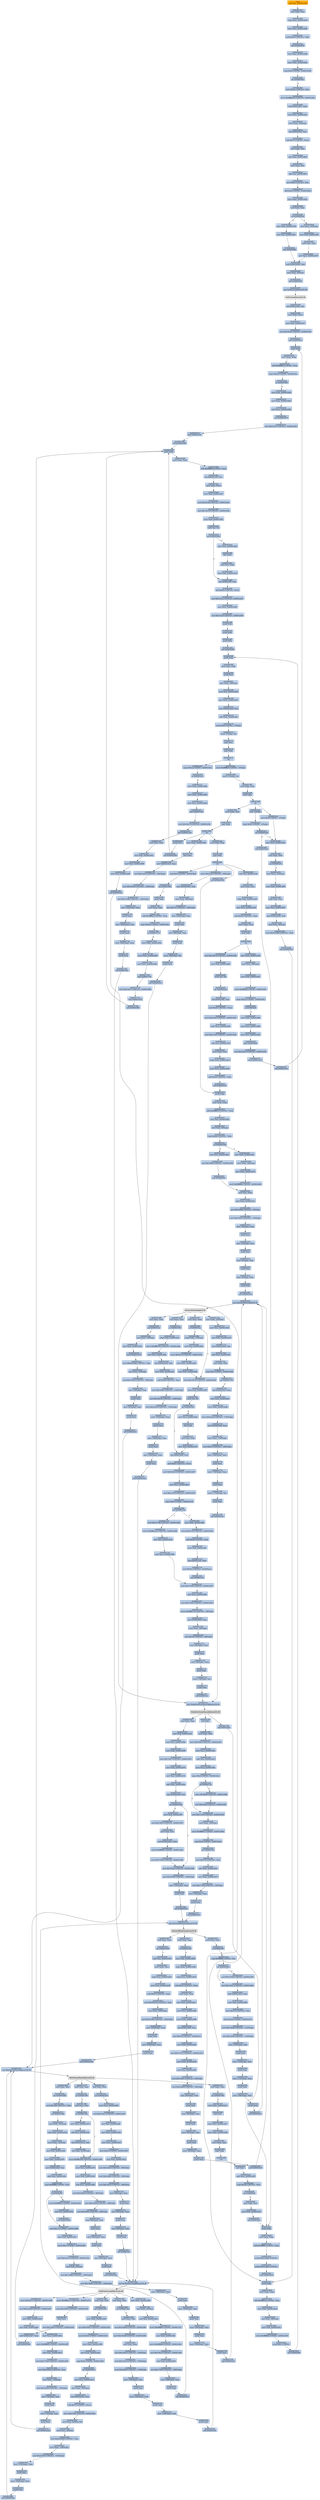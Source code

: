 digraph G {
node[shape=rectangle,style=filled,fillcolor=lightsteelblue,color=lightsteelblue]
bgcolor="transparent"
a0x00401918subl_esi_0x0041e109[label="start\nsubl %esi, 0x0041e109",color="lightgrey",fillcolor="orange"];
a0x0040191emovl_edx_ecx[label="0x0040191e\nmovl %edx, %ecx"];
a0x00401920xchgl_eax_0x0041e020[label="0x00401920\nxchgl %eax, 0x0041e020"];
a0x00401926movl_ecx_0x0041e038[label="0x00401926\nmovl %ecx, 0x0041e038"];
a0x0040192candl_0xe5UINT32_ebx[label="0x0040192c\nandl $0xe5<UINT32>, %ebx"];
a0x00401932call_0x00402978[label="0x00401932\ncall 0x00402978"];
a0x00402978movl_eax_0x0041e098[label="0x00402978\nmovl %eax, 0x0041e098"];
a0x0040297emovl_edx_0x0041e0a5[label="0x0040297e\nmovl %edx, 0x0041e0a5"];
a0x00402984cmpl_0x0UINT8_0x0041e0d0[label="0x00402984\ncmpl $0x0<UINT8>, 0x0041e0d0"];
a0x0040298bjne_0x004029a1[label="0x0040298b\njne 0x004029a1"];
a0x0040298dmovl_0x5aUINT32_ecx[label="0x0040298d\nmovl $0x5a<UINT32>, %ecx"];
a0x00402992movw_0xffff8d16UINT16_0x0041e0eb[label="0x00402992\nmovw $0xffff8d16<UINT16>, 0x0041e0eb"];
a0x0040299bsubl_0x0041e087_edx[label="0x0040299b\nsubl 0x0041e087, %edx"];
a0x004029a1movl_ecx_0x0041e0c2[label="0x004029a1\nmovl %ecx, 0x0041e0c2"];
a0x004029a7movl_eax__32esp_[label="0x004029a7\nmovl %eax, -32(%esp)"];
a0x004029ableal_0x0041e0ee_ecx[label="0x004029ab\nleal 0x0041e0ee, %ecx"];
a0x004029b1subl_0x75UINT8_ecx_[label="0x004029b1\nsubl $0x75<UINT8>, (%ecx)"];
a0x004029b4movl_ebp_eax[label="0x004029b4\nmovl %ebp, %eax"];
a0x004029b6addl_eax_0x0041f808[label="0x004029b6\naddl %eax, 0x0041f808"];
a0x004029bcmovl_esp_esi[label="0x004029bc\nmovl %esp, %esi"];
a0x004029beaddl_esi_0x0041f804[label="0x004029be\naddl %esi, 0x0041f804"];
a0x004029c4movl_0x8UINT32_esi[label="0x004029c4\nmovl $0x8<UINT32>, %esi"];
a0x004029c9addl_0x4UINT8_0x0041f804[label="0x004029c9\naddl $0x4<UINT8>, 0x0041f804"];
a0x004029d0movl_eax_0x0041e052[label="0x004029d0\nmovl %eax, 0x0041e052"];
a0x004029d6testl_edx_edx[label="0x004029d6\ntestl %edx, %edx"];
a0x004029d8jne_0x004029e8[label="0x004029d8\njne 0x004029e8"];
a0x004029damovl_ebx_0x0041e025[label="0x004029da\nmovl %ebx, 0x0041e025"];
a0x004029e8movl_ecx__32esp_[label="0x004029e8\nmovl %ecx, -32(%esp)"];
a0x004029ecmovl_edi_0x0041e0f9[label="0x004029ec\nmovl %edi, 0x0041e0f9"];
a0x004029e0movl_esi_0x0041e053[label="0x004029e0\nmovl %esi, 0x0041e053"];
a0x004029e6jmp_0x004029fa[label="0x004029e6\njmp 0x004029fa"];
a0x004029f2andl_ebx_eax[label="0x004029f2\nandl %ebx, %eax"];
a0x004029f4movl_ecx_0x0041e057[label="0x004029f4\nmovl %ecx, 0x0041e057"];
a0x004029faandl_0x0041e036_edi[label="0x004029fa\nandl 0x0041e036, %edi"];
a0x00402a00movl_edx__8esp_[label="0x00402a00\nmovl %edx, -8(%esp)"];
a0x00402a04call_0x00401000[label="0x00402a04\ncall 0x00401000"];
a0x00401000jmp_GetVersion_kernel32_dll[label="0x00401000\njmp GetVersion@kernel32.dll"];
GetVersion_kernel32_dll[label="GetVersion@kernel32.dll",color="lightgrey",fillcolor="lightgrey"];
a0x00402a09leal_0x0041e100_esi[label="0x00402a09\nleal 0x0041e100, %esi"];
a0x00402a0fmovl_edx_esi_[label="0x00402a0f\nmovl %edx, (%esi)"];
a0x00402a11movl_edi_0x0041e0e7[label="0x00402a11\nmovl %edi, 0x0041e0e7"];
a0x00402a17movl_0x16cabUINT32_0x0041e0c8[label="0x00402a17\nmovl $0x16cab<UINT32>, 0x0041e0c8"];
a0x00402a21call_0x00401b3c[label="0x00402a21\ncall 0x00401b3c"];
a0x00401b3cpushl_ebp[label="0x00401b3c\npushl %ebp"];
a0x00401b3dmovl_esp_ebp[label="0x00401b3d\nmovl %esp, %ebp"];
a0x00401b3faddl_0xffffffdcUINT8_esp[label="0x00401b3f\naddl $0xffffffdc<UINT8>, %esp"];
a0x00401b42cmpw_0x2aUINT8_0x0041e0ec[label="0x00401b42\ncmpw $0x2a<UINT8>, 0x0041e0ec"];
a0x00401b4aje_0x00401b60[label="0x00401b4a\nje 0x00401b60"];
a0x00401b4cmovl_edx_0x0041e04b[label="0x00401b4c\nmovl %edx, 0x0041e04b"];
a0x00401b52movl_eax_0x0041e08d[label="0x00401b52\nmovl %eax, 0x0041e08d"];
a0x00401b58movl_ecx_0x0041e0d8[label="0x00401b58\nmovl %ecx, 0x0041e0d8"];
a0x00401b5ejmp_0x00401b70[label="0x00401b5e\njmp 0x00401b70"];
a0x00401b70movl_0x14e37UINT32_0x0041e044[label="0x00401b70\nmovl $0x14e37<UINT32>, 0x0041e044"];
a0x00401b7adecl_0x0041e105[label="0x00401b7a\ndecl 0x0041e105"];
a0x00401b80call_0x00401998[label="0x00401b80\ncall 0x00401998"];
a0x00401998pushl_ebp[label="0x00401998\npushl %ebp"];
a0x00401999movl_esp_ebp[label="0x00401999\nmovl %esp, %ebp"];
a0x0040199baddl_0xfffffff0UINT8_esp[label="0x0040199b\naddl $0xfffffff0<UINT8>, %esp"];
a0x0040199eleal_0x0041e100_esi[label="0x0040199e\nleal 0x0041e100, %esi"];
a0x004019a4movl_edx_esi_[label="0x004019a4\nmovl %edx, (%esi)"];
a0x004019a6movl_edi_0x0041e0e7[label="0x004019a6\nmovl %edi, 0x0041e0e7"];
a0x004019acmovl_0x16cabUINT32_0x0041e0c8[label="0x004019ac\nmovl $0x16cab<UINT32>, 0x0041e0c8"];
a0x004019b6movl_0x15b70UINT32_0x0041e09a[label="0x004019b6\nmovl $0x15b70<UINT32>, 0x0041e09a"];
a0x004019c0movl_edi_0x0041e085[label="0x004019c0\nmovl %edi, 0x0041e085"];
a0x004019c6testb_al_al[label="0x004019c6\ntestb %al, %al"];
a0x004019c8jne_0x004019d9[label="0x004019c8\njne 0x004019d9"];
a0x004019d9leal_0x0041e0f5_esi[label="0x004019d9\nleal 0x0041e0f5, %esi"];
a0x004019dfandl_0xf2UINT32_esi_[label="0x004019df\nandl $0xf2<UINT32>, (%esi)"];
a0x004019e5movl_0x161dcUINT32_0x0041e047[label="0x004019e5\nmovl $0x161dc<UINT32>, 0x0041e047"];
a0x004019efmovl_ecx_0x0041e020[label="0x004019ef\nmovl %ecx, 0x0041e020"];
a0x004019f5movl_0x1141fUINT32_0x0041e038[label="0x004019f5\nmovl $0x1141f<UINT32>, 0x0041e038"];
a0x004019ffpushl_edi[label="0x004019ff\npushl %edi"];
a0x00401a00pushl_ebx[label="0x00401a00\npushl %ebx"];
a0x00401a01pushl_ebx[label="0x00401a01\npushl %ebx"];
a0x00401a02call_0x004020f8[label="0x00401a02\ncall 0x004020f8"];
a0x004020f8pushl_ebp[label="0x004020f8\npushl %ebp"];
a0x004020f9movl_esp_ebp[label="0x004020f9\nmovl %esp, %ebp"];
a0x004020fbpushl_ecx[label="0x004020fb\npushl %ecx"];
a0x004020fcmovl_edx__32esp_[label="0x004020fc\nmovl %edx, -32(%esp)"];
a0x00402100movl_esi_0x0041e0e9[label="0x00402100\nmovl %esi, 0x0041e0e9"];
a0x00402106movl_ebx_0x0041e070[label="0x00402106\nmovl %ebx, 0x0041e070"];
a0x0040210cmovl_0x0041e0ad_esi[label="0x0040210c\nmovl 0x0041e0ad, %esi"];
a0x00402112addl_eax_0x0041e0fc[label="0x00402112\naddl %eax, 0x0041e0fc"];
a0x00402118movb_0xdUINT8__1ebp_[label="0x00402118\nmovb $0xd<UINT8>, -1(%ebp)"];
a0x0040211cmovb__1ebp__al[label="0x0040211c\nmovb -1(%ebp), %al"];
a0x0040211fpopl_ecx[label="0x0040211f\npopl %ecx"];
a0x00402120popl_ebp[label="0x00402120\npopl %ebp"];
a0x00402121ret[label="0x00402121\nret"];
a0x00401a07cmpw_0x2aUINT8_0x0041e0ec[label="0x00401a07\ncmpw $0x2a<UINT8>, 0x0041e0ec"];
a0x00401a0fje_0x00401a25[label="0x00401a0f\nje 0x00401a25"];
a0x00401a11movl_edx_0x0041e04b[label="0x00401a11\nmovl %edx, 0x0041e04b"];
a0x00401a17movl_eax_0x0041e08d[label="0x00401a17\nmovl %eax, 0x0041e08d"];
a0x00401a1dmovl_ecx_0x0041e0d8[label="0x00401a1d\nmovl %ecx, 0x0041e0d8"];
a0x00401a23jmp_0x00401a35[label="0x00401a23\njmp 0x00401a35"];
a0x00401a35movl_0x14e37UINT32_0x0041e044[label="0x00401a35\nmovl $0x14e37<UINT32>, 0x0041e044"];
a0x00401a3fdecl_0x0041e105[label="0x00401a3f\ndecl 0x0041e105"];
a0x00401a45movl_ebx_eax[label="0x00401a45\nmovl %ebx, %eax"];
a0x00401a47movl_edi_0x0041e0e2[label="0x00401a47\nmovl %edi, 0x0041e0e2"];
a0x00401a4dmovl_ecx_0x0041e069[label="0x00401a4d\nmovl %ecx, 0x0041e069"];
a0x00401a53movl_edx_0x0041e096[label="0x00401a53\nmovl %edx, 0x0041e096"];
a0x00401a59call_0x004018c8[label="0x00401a59\ncall 0x004018c8"];
a0x004018c8pushl_ebp[label="0x004018c8\npushl %ebp"];
a0x004018c9movl_esp_ebp[label="0x004018c9\nmovl %esp, %ebp"];
a0x004018cbaddl_0xffffffe4UINT8_esp[label="0x004018cb\naddl $0xffffffe4<UINT8>, %esp"];
a0x004018cemovl_edx_0x0041e0e6[label="0x004018ce\nmovl %edx, 0x0041e0e6"];
a0x004018d4movl_esi__28esp_[label="0x004018d4\nmovl %esi, -28(%esp)"];
a0x004018d8movl_edi_0x0041e02c[label="0x004018d8\nmovl %edi, 0x0041e02c"];
a0x004018demovb_0xffffffa6UINT8_0x0041e055[label="0x004018de\nmovb $0xffffffa6<UINT8>, 0x0041e055"];
a0x004018e5pushl_0x1UINT8[label="0x004018e5\npushl $0x1<UINT8>"];
a0x004018e7call_0x004020f8[label="0x004018e7\ncall 0x004020f8"];
a0x004018ecmovb_0xffffffd0UINT8__1ebp_[label="0x004018ec\nmovb $0xffffffd0<UINT8>, -1(%ebp)"];
a0x004018f0movb__1ebp__al[label="0x004018f0\nmovb -1(%ebp), %al"];
a0x004018f3movl_ebp_esp[label="0x004018f3\nmovl %ebp, %esp"];
a0x004018f5popl_ebp[label="0x004018f5\npopl %ebp"];
a0x004018f6ret[label="0x004018f6\nret"];
a0x00401a5emovb_0x0UINT8__1ebp_[label="0x00401a5e\nmovb $0x0<UINT8>, -1(%ebp)"];
a0x00401a62movl_eax_0x0041e052[label="0x00401a62\nmovl %eax, 0x0041e052"];
a0x00401a68testl_edx_edx[label="0x00401a68\ntestl %edx, %edx"];
a0x00401a6ajne_0x00401a7a[label="0x00401a6a\njne 0x00401a7a"];
a0x00401a7amovl_ecx__32esp_[label="0x00401a7a\nmovl %ecx, -32(%esp)"];
a0x00401a7emovl_edi_0x0041e0f9[label="0x00401a7e\nmovl %edi, 0x0041e0f9"];
a0x00401a84andl_ebx_eax[label="0x00401a84\nandl %ebx, %eax"];
a0x00401a86movl_ecx_0x0041e057[label="0x00401a86\nmovl %ecx, 0x0041e057"];
a0x00401a8candl_0x0041e036_edi[label="0x00401a8c\nandl 0x0041e036, %edi"];
a0x00401a92movl_edx__8esp_[label="0x00401a92\nmovl %edx, -8(%esp)"];
a0x00401a96movl_0x41e099UINT32_edx[label="0x00401a96\nmovl $0x41e099<UINT32>, %edx"];
a0x00401a9bcall_0x004018c8[label="0x00401a9b\ncall 0x004018c8"];
a0x00401aa0incb__1ebp_[label="0x00401aa0\nincb -1(%ebp)"];
a0x00401aa3cmpb_0x2UINT8__1ebp_[label="0x00401aa3\ncmpb $0x2<UINT8>, -1(%ebp)"];
a0x00401aa7jne_0x00401a62[label="0x00401aa7\njne 0x00401a62"];
a0x00401aa9call_0x00415eec[label="0x00401aa9\ncall 0x00415eec"];
a0x00415eecpushl_ebp[label="0x00415eec\npushl %ebp"];
a0x00415eedmovl_esp_ebp[label="0x00415eed\nmovl %esp, %ebp"];
a0x00415eefaddl_0xfffffff0UINT8_esp[label="0x00415eef\naddl $0xfffffff0<UINT8>, %esp"];
a0x00415ef2pushl_0x41e068UINT32[label="0x00415ef2\npushl $0x41e068<UINT32>"];
a0x00415ef7pushl_0x41e0b6UINT32[label="0x00415ef7\npushl $0x41e0b6<UINT32>"];
a0x00415efccall_0x004018c8[label="0x00415efc\ncall 0x004018c8"];
a0x00415f01movl_ebp_esp[label="0x00415f01\nmovl %ebp, %esp"];
a0x00415f03popl_ebp[label="0x00415f03\npopl %ebp"];
a0x00415f04ret[label="0x00415f04\nret"];
a0x00401aaemovl_ebp_esp[label="0x00401aae\nmovl %ebp, %esp"];
a0x00401ab0popl_ebp[label="0x00401ab0\npopl %ebp"];
a0x00401ab1ret[label="0x00401ab1\nret"];
a0x00401b85subl_esi_0x0041e109[label="0x00401b85\nsubl %esi, 0x0041e109"];
a0x00401b8bmovl_edx_ecx[label="0x00401b8b\nmovl %edx, %ecx"];
a0x00401b8dxchgl_eax_0x0041e020[label="0x00401b8d\nxchgl %eax, 0x0041e020"];
a0x00401b93movl_ecx_0x0041e038[label="0x00401b93\nmovl %ecx, 0x0041e038"];
a0x00401b99andl_0xe5UINT32_ebx[label="0x00401b99\nandl $0xe5<UINT32>, %ebx"];
a0x00401b9fmovl_ebp_esp[label="0x00401b9f\nmovl %ebp, %esp"];
a0x00401ba1popl_ebp[label="0x00401ba1\npopl %ebp"];
a0x00401ba2ret[label="0x00401ba2\nret"];
a0x00402a26movl_edx_0x0041e0e6[label="0x00402a26\nmovl %edx, 0x0041e0e6"];
a0x00402a2cmovl_esi__28esp_[label="0x00402a2c\nmovl %esi, -28(%esp)"];
a0x00402a30movl_edi_0x0041e02c[label="0x00402a30\nmovl %edi, 0x0041e02c"];
a0x00402a36movb_0xffffffa6UINT8_0x0041e055[label="0x00402a36\nmovb $0xffffffa6<UINT8>, 0x0041e055"];
a0x00402a3dcmpw_0x2aUINT8_0x0041e0ec[label="0x00402a3d\ncmpw $0x2a<UINT8>, 0x0041e0ec"];
a0x00402a45je_0x00402a5b[label="0x00402a45\nje 0x00402a5b"];
a0x00402a47movl_edx_0x0041e04b[label="0x00402a47\nmovl %edx, 0x0041e04b"];
a0x00402a4dmovl_eax_0x0041e08d[label="0x00402a4d\nmovl %eax, 0x0041e08d"];
a0x00402a53movl_ecx_0x0041e0d8[label="0x00402a53\nmovl %ecx, 0x0041e0d8"];
a0x00402a59jmp_0x00402a6b[label="0x00402a59\njmp 0x00402a6b"];
a0x00402a6bmovl_0x14e37UINT32_0x0041e044[label="0x00402a6b\nmovl $0x14e37<UINT32>, 0x0041e044"];
a0x00402a75decl_0x0041e105[label="0x00402a75\ndecl 0x0041e105"];
a0x00402a7bcall_0x00401b3c[label="0x00402a7b\ncall 0x00401b3c"];
a0x00402a80movl_0x15b70UINT32_0x0041e09a[label="0x00402a80\nmovl $0x15b70<UINT32>, 0x0041e09a"];
a0x00402a8amovl_edi_0x0041e085[label="0x00402a8a\nmovl %edi, 0x0041e085"];
a0x00402a90testb_al_al[label="0x00402a90\ntestb %al, %al"];
a0x00402a92jne_0x00402aa3[label="0x00402a92\njne 0x00402aa3"];
a0x00402aa3leal_0x0041e0f5_esi[label="0x00402aa3\nleal 0x0041e0f5, %esi"];
a0x00402aa9andl_0xf2UINT32_esi_[label="0x00402aa9\nandl $0xf2<UINT32>, (%esi)"];
a0x00402aafmovl_0x161dcUINT32_0x0041e047[label="0x00402aaf\nmovl $0x161dc<UINT32>, 0x0041e047"];
a0x00402ab9movl_ecx_0x0041e020[label="0x00402ab9\nmovl %ecx, 0x0041e020"];
a0x00402abfmovl_0x1141fUINT32_0x0041e038[label="0x00402abf\nmovl $0x1141f<UINT32>, 0x0041e038"];
a0x00402ac9subl_esi_0x0041e109[label="0x00402ac9\nsubl %esi, 0x0041e109"];
a0x00402acfmovl_edx_ecx[label="0x00402acf\nmovl %edx, %ecx"];
a0x00402ad1xchgl_eax_0x0041e020[label="0x00402ad1\nxchgl %eax, 0x0041e020"];
a0x00402ad7movl_ecx_0x0041e038[label="0x00402ad7\nmovl %ecx, 0x0041e038"];
a0x00402addandl_0xe5UINT32_ebx[label="0x00402add\nandl $0xe5<UINT32>, %ebx"];
a0x00402ae3call_0x00401018[label="0x00402ae3\ncall 0x00401018"];
a0x00401018pushl_ebp[label="0x00401018\npushl %ebp"];
a0x00401019movl_esp_ebp[label="0x00401019\nmovl %esp, %ebp"];
a0x0040101baddl_0xffffff30UINT32_esp[label="0x0040101b\naddl $0xffffff30<UINT32>, %esp"];
a0x00401021movl_esi_0x0041e0b3[label="0x00401021\nmovl %esi, 0x0041e0b3"];
a0x00401027movl_edi__8esp_[label="0x00401027\nmovl %edi, -8(%esp)"];
a0x0040102bcmpl_0x84UINT32_edx[label="0x0040102b\ncmpl $0x84<UINT32>, %edx"];
a0x00401031jnl_0x00401045[label="0x00401031\njnl 0x00401045"];
a0x00401045movl_edx_0x0041e032[label="0x00401045\nmovl %edx, 0x0041e032"];
a0x0040104bmovl_ebx__24esp_[label="0x0040104b\nmovl %ebx, -24(%esp)"];
a0x0040104fmovl_eax_0x0041e075[label="0x0040104f\nmovl %eax, 0x0041e075"];
a0x00401055movb_0xffffff84UINT8_0x0041e080[label="0x00401055\nmovb $0xffffff84<UINT8>, 0x0041e080"];
a0x0040105cmovl_esi_edx[label="0x0040105c\nmovl %esi, %edx"];
a0x0040105emovl_ebx_0x0041e0cf[label="0x0040105e\nmovl %ebx, 0x0041e0cf"];
a0x00401064movl_0x1dfddUINT32__8ebp_[label="0x00401064\nmovl $0x1dfdd<UINT32>, -8(%ebp)"];
a0x0040106bmovl_0x12423UINT32__12ebp_[label="0x0040106b\nmovl $0x12423<UINT32>, -12(%ebp)"];
a0x00401072movl__16ebp__eax[label="0x00401072\nmovl -16(%ebp), %eax"];
a0x00401075pushl_eax[label="0x00401075\npushl %eax"];
a0x00401076movl__12ebp__eax[label="0x00401076\nmovl -12(%ebp), %eax"];
a0x00401079pushl_eax[label="0x00401079\npushl %eax"];
a0x0040107amovl__8ebp__eax[label="0x0040107a\nmovl -8(%ebp), %eax"];
a0x0040107dpushl_eax[label="0x0040107d\npushl %eax"];
a0x0040107emovl__4ebp__eax[label="0x0040107e\nmovl -4(%ebp), %eax"];
a0x00401081pushl_eax[label="0x00401081\npushl %eax"];
a0x00401082call_0x00401b34[label="0x00401082\ncall 0x00401b34"];
a0x00401b34jmp_AnimatePalette_gdi32_dll[label="0x00401b34\njmp AnimatePalette@gdi32.dll"];
AnimatePalette_gdi32_dll[label="AnimatePalette@gdi32.dll",color="lightgrey",fillcolor="lightgrey"];
a0x00401087testl_eax_eax[label="0x00401087\ntestl %eax, %eax"];
a0x00401089je_0x004010aa[label="0x00401089\nje 0x004010aa"];
a0x004010aamovl_0x15b70UINT32_0x0041e09a[label="0x004010aa\nmovl $0x15b70<UINT32>, 0x0041e09a"];
a0x004010b4movl_edi_0x0041e085[label="0x004010b4\nmovl %edi, 0x0041e085"];
a0x004010batestb_al_al[label="0x004010ba\ntestb %al, %al"];
a0x004010bcjne_0x004010cd[label="0x004010bc\njne 0x004010cd"];
a0x004010bemovl_ecx_0x0041e04e[label="0x004010be\nmovl %ecx, 0x0041e04e"];
a0x004010c4decl_edx[label="0x004010c4\ndecl %edx"];
a0x004010c5movl_esi_edx[label="0x004010c5\nmovl %esi, %edx"];
a0x004010c7movl_edi_0x0041e105[label="0x004010c7\nmovl %edi, 0x0041e105"];
a0x004010cdleal_0x0041e0f5_esi[label="0x004010cd\nleal 0x0041e0f5, %esi"];
a0x004010d3andl_0xf2UINT32_esi_[label="0x004010d3\nandl $0xf2<UINT32>, (%esi)"];
a0x004010d9movl_0x161dcUINT32_0x0041e047[label="0x004010d9\nmovl $0x161dc<UINT32>, 0x0041e047"];
a0x004010e3movl_ecx_0x0041e020[label="0x004010e3\nmovl %ecx, 0x0041e020"];
a0x004010e9movl_0x1141fUINT32_0x0041e038[label="0x004010e9\nmovl $0x1141f<UINT32>, 0x0041e038"];
a0x004010f3cmpw_0x0UINT8_0x0041e104[label="0x004010f3\ncmpw $0x0<UINT8>, 0x0041e104"];
a0x004010fbjnl_0x00401124[label="0x004010fb\njnl 0x00401124"];
a0x004010fdmovl_edx_0x0041e084[label="0x004010fd\nmovl %edx, 0x0041e084"];
a0x00401124movl_0x11748UINT32_0x0041e082[label="0x00401124\nmovl $0x11748<UINT32>, 0x0041e082"];
a0x0040112emovw_0xffffa1a4UINT16_0x0041e090[label="0x0040112e\nmovw $0xffffa1a4<UINT16>, 0x0041e090"];
a0x00401137movl_esi_0x0041e016[label="0x00401137\nmovl %esi, 0x0041e016"];
a0x0040113dmovl_ecx_0x0041e096[label="0x0040113d\nmovl %ecx, 0x0041e096"];
a0x00401143movl_0x1474bUINT32_0x0041e097[label="0x00401143\nmovl $0x1474b<UINT32>, 0x0041e097"];
a0x0040114dmovl_ecx_0x0041e04b[label="0x0040114d\nmovl %ecx, 0x0041e04b"];
a0x00401153movl_0x17f3bUINT32_0x0041e043[label="0x00401153\nmovl $0x17f3b<UINT32>, 0x0041e043"];
a0x0040115dmovw_0xffff9c74UINT16__18ebp_[label="0x0040115d\nmovw $0xffff9c74<UINT16>, -18(%ebp)"];
a0x00401163movl_0x0041f944_eax[label="0x00401163\nmovl 0x0041f944, %eax"];
a0x00401168movl_eax__24ebp_[label="0x00401168\nmovl %eax, -24(%ebp)"];
a0x0040116bmovl_0x5dUINT32__28ebp_[label="0x0040116b\nmovl $0x5d<UINT32>, -28(%ebp)"];
a0x00401172movl__28ebp__eax[label="0x00401172\nmovl -28(%ebp), %eax"];
a0x00401175pushl_eax[label="0x00401175\npushl %eax"];
a0x00401176movl__24ebp__eax[label="0x00401176\nmovl -24(%ebp), %eax"];
a0x00401179pushl_eax[label="0x00401179\npushl %eax"];
a0x0040117amovw__18ebp__ax[label="0x0040117a\nmovw -18(%ebp), %ax"];
a0x0040117epushl_eax[label="0x0040117e\npushl %eax"];
a0x0040117fcall_0x00401b1c[label="0x0040117f\ncall 0x00401b1c"];
a0x00401b1cjmp_GlobalGetAtomNameA_kernel32_dll[label="0x00401b1c\njmp GlobalGetAtomNameA@kernel32.dll"];
a0x00401103movw_0x2170UINT16_0x0041e04a[label="0x00401103\nmovw $0x2170<UINT16>, 0x0041e04a"];
a0x0040110candl_0x46UINT8_eax[label="0x0040110c\nandl $0x46<UINT8>, %eax"];
a0x0040110fmovl_edi_0x0041e0fc[label="0x0040110f\nmovl %edi, 0x0041e0fc"];
GlobalGetAtomNameA_kernel32_dll[label="GlobalGetAtomNameA@kernel32.dll",color="lightgrey",fillcolor="lightgrey"];
a0x00401184incl_ebx[label="0x00401184\nincl %ebx"];
a0x00401115leal_0x0041e105_eax[label="0x00401115\nleal 0x0041e105, %eax"];
a0x0040111bmovl_0x5aUINT32_0x24eax_[label="0x0040111b\nmovl $0x5a<UINT32>, 0x24(%eax)"];
a0x00401122jmp_0x00401143[label="0x00401122\njmp 0x00401143"];
a0x00401185movl_edx_ebx[label="0x00401185\nmovl %edx, %ebx"];
a0x00401187movw_0x5395UINT16_0x0041e05e[label="0x00401187\nmovw $0x5395<UINT16>, 0x0041e05e"];
a0x00401190movl_ecx_0x0041e04e[label="0x00401190\nmovl %ecx, 0x0041e04e"];
a0x00401196andl_esi_0x0041e022[label="0x00401196\nandl %esi, 0x0041e022"];
a0x0040119cmovl_eax_0x0041e0d1[label="0x0040119c\nmovl %eax, 0x0041e0d1"];
a0x004011a2cmpw_0x0UINT8_0x0041e0e2[label="0x004011a2\ncmpw $0x0<UINT8>, 0x0041e0e2"];
a0x004011aajle_0x004011bf[label="0x004011aa\njle 0x004011bf"];
a0x004011acmovw_0x5859UINT16_0x0041e086[label="0x004011ac\nmovw $0x5859<UINT16>, 0x0041e086"];
a0x004011bfmovl_0x1131fUINT32_0x0041e04d[label="0x004011bf\nmovl $0x1131f<UINT32>, 0x0041e04d"];
a0x004011c9movl_edx__16esp_[label="0x004011c9\nmovl %edx, -16(%esp)"];
a0x004011cdmovb_0xffffffa1UINT8_0x0041e08d[label="0x004011cd\nmovb $0xffffffa1<UINT8>, 0x0041e08d"];
a0x004011b5movl_0x10fcfUINT32_0x0041e0f5[label="0x004011b5\nmovl $0x10fcf<UINT32>, 0x0041e0f5"];
a0x004011d4cmpl_0x0UINT8_0x0041e0ad[label="0x004011d4\ncmpl $0x0<UINT8>, 0x0041e0ad"];
a0x004011dbjle_0x004011fb[label="0x004011db\njle 0x004011fb"];
a0x004011fbmovl_0x119UINT32_esi[label="0x004011fb\nmovl $0x119<UINT32>, %esi"];
a0x00401200subl_ebx_0x0041e01d[label="0x00401200\nsubl %ebx, 0x0041e01d"];
a0x00401206movl_eax_0x0041e075[label="0x00401206\nmovl %eax, 0x0041e075"];
a0x0040120cmovl_0x17349UINT32__32ebp_[label="0x0040120c\nmovl $0x17349<UINT32>, -32(%ebp)"];
a0x00401213movl__32ebp__eax[label="0x00401213\nmovl -32(%ebp), %eax"];
a0x00401216pushl_eax[label="0x00401216\npushl %eax"];
a0x00401217call_0x00401b14[label="0x00401217\ncall 0x00401b14"];
a0x00401b14jmp_SetCaretBlinkTime_user32_dll[label="0x00401b14\njmp SetCaretBlinkTime@user32.dll"];
SetCaretBlinkTime_user32_dll[label="SetCaretBlinkTime@user32.dll",color="lightgrey",fillcolor="lightgrey"];
a0x0040121ctestl_eax_eax[label="0x0040121c\ntestl %eax, %eax"];
a0x0040121eje_0x00401238[label="0x0040121e\nje 0x00401238"];
a0x00401220movl_edi_0x0041e0b0[label="0x00401220\nmovl %edi, 0x0041e0b0"];
a0x00401226xchgl_edx_0x0041e098[label="0x00401226\nxchgl %edx, 0x0041e098"];
a0x0040122cxchgl_ecx_0x0041e070[label="0x0040122c\nxchgl %ecx, 0x0041e070"];
a0x00401232subl_0xf1UINT32_edx[label="0x00401232\nsubl $0xf1<UINT32>, %edx"];
a0x00401238movl_ebx_eax[label="0x00401238\nmovl %ebx, %eax"];
a0x0040123amovl_edi_0x0041e0e2[label="0x0040123a\nmovl %edi, 0x0041e0e2"];
a0x00401240movl_ecx_0x0041e069[label="0x00401240\nmovl %ecx, 0x0041e069"];
a0x00401246movl_edx_0x0041e096[label="0x00401246\nmovl %edx, 0x0041e096"];
a0x0040124cleal_0x0041e04b_esi[label="0x0040124c\nleal 0x0041e04b, %esi"];
a0x00401252movl_0x3dUINT32_0x20esi_[label="0x00401252\nmovl $0x3d<UINT32>, 0x20(%esi)"];
a0x00401259movl_edi_0x0041e0e6[label="0x00401259\nmovl %edi, 0x0041e0e6"];
a0x0040125fmovl_0x17e31UINT32_0x0041e010[label="0x0040125f\nmovl $0x17e31<UINT32>, 0x0041e010"];
a0x00401269movl_edx_0x0041e036[label="0x00401269\nmovl %edx, 0x0041e036"];
a0x0040126fmovl_esi_0x0041e0d9[label="0x0040126f\nmovl %esi, 0x0041e0d9"];
a0x00401275movl_0x15e81UINT32__40ebp_[label="0x00401275\nmovl $0x15e81<UINT32>, -40(%ebp)"];
a0x0040127cmovl_0x1beb9UINT32__44ebp_[label="0x0040127c\nmovl $0x1beb9<UINT32>, -44(%ebp)"];
a0x00401283movl__48ebp__eax[label="0x00401283\nmovl -48(%ebp), %eax"];
a0x00401286pushl_eax[label="0x00401286\npushl %eax"];
a0x00401287movl__44ebp__eax[label="0x00401287\nmovl -44(%ebp), %eax"];
a0x0040128apushl_eax[label="0x0040128a\npushl %eax"];
a0x0040128bmovl__40ebp__eax[label="0x0040128b\nmovl -40(%ebp), %eax"];
a0x0040128epushl_eax[label="0x0040128e\npushl %eax"];
a0x0040128fmovl__36ebp__eax[label="0x0040128f\nmovl -36(%ebp), %eax"];
a0x00401292pushl_eax[label="0x00401292\npushl %eax"];
a0x00401293call_0x00401b34[label="0x00401293\ncall 0x00401b34"];
a0x00401298testl_eax_eax[label="0x00401298\ntestl %eax, %eax"];
a0x0040129ajne_0x004012ac[label="0x0040129a\njne 0x004012ac"];
a0x0040129cmovl_ecx__18esp_[label="0x0040129c\nmovl %ecx, -18(%esp)"];
a0x004012a0movl_eax_0x0041e02c[label="0x004012a0\nmovl %eax, 0x0041e02c"];
a0x004012a6decb_0x0041e103[label="0x004012a6\ndecb 0x0041e103"];
a0x004012acmovl_0x401898UINT32_eax[label="0x004012ac\nmovl $0x401898<UINT32>, %eax"];
a0x004012b1movl_eax__52ebp_[label="0x004012b1\nmovl %eax, -52(%ebp)"];
a0x004012b4movl_0x13618UINT32__56ebp_[label="0x004012b4\nmovl $0x13618<UINT32>, -56(%ebp)"];
a0x004012bbmovl__56ebp__eax[label="0x004012bb\nmovl -56(%ebp), %eax"];
a0x004012bepushl_eax[label="0x004012be\npushl %eax"];
a0x004012bfmovl__52ebp__eax[label="0x004012bf\nmovl -52(%ebp), %eax"];
a0x004012c2pushl_eax[label="0x004012c2\npushl %eax"];
a0x004012c3call_0x00401b24[label="0x004012c3\ncall 0x00401b24"];
a0x00401b24jmp_WaitNamedPipeA_kernel32_dll[label="0x00401b24\njmp WaitNamedPipeA@kernel32.dll"];
WaitNamedPipeA_kernel32_dll[label="WaitNamedPipeA@kernel32.dll",color="lightgrey",fillcolor="lightgrey"];
a0x004012c8testl_eax_eax[label="0x004012c8\ntestl %eax, %eax"];
a0x004012cajne_0x004012e8[label="0x004012ca\njne 0x004012e8"];
a0x004012ccmovl_ecx_0x0041e082[label="0x004012cc\nmovl %ecx, 0x0041e082"];
a0x004012d2movl_0x132ecUINT32_0x0041e039[label="0x004012d2\nmovl $0x132ec<UINT32>, 0x0041e039"];
a0x004012dcmovl_esi_0x0041e066[label="0x004012dc\nmovl %esi, 0x0041e066"];
a0x004012e2movl_ebx_0x0041e049[label="0x004012e2\nmovl %ebx, 0x0041e049"];
a0x004012e8movl_ecx_0x0041e0c5[label="0x004012e8\nmovl %ecx, 0x0041e0c5"];
a0x004012eemovb_0x4cUINT8_0x0041e0d7[label="0x004012ee\nmovb $0x4c<UINT8>, 0x0041e0d7"];
a0x004012f5movl_eax_0x0041e02a[label="0x004012f5\nmovl %eax, 0x0041e02a"];
a0x004012fbmovl_0x1e8c5UINT32__60ebp_[label="0x004012fb\nmovl $0x1e8c5<UINT32>, -60(%ebp)"];
a0x00401302movl_0x1bd6cUINT32__64ebp_[label="0x00401302\nmovl $0x1bd6c<UINT32>, -64(%ebp)"];
a0x00401309movl_0x1a632UINT32__68ebp_[label="0x00401309\nmovl $0x1a632<UINT32>, -68(%ebp)"];
a0x00401310movl__68ebp__eax[label="0x00401310\nmovl -68(%ebp), %eax"];
a0x00401313pushl_eax[label="0x00401313\npushl %eax"];
a0x00401314movl__64ebp__eax[label="0x00401314\nmovl -64(%ebp), %eax"];
a0x00401317pushl_eax[label="0x00401317\npushl %eax"];
a0x00401318movl__60ebp__eax[label="0x00401318\nmovl -60(%ebp), %eax"];
a0x0040131bpushl_eax[label="0x0040131b\npushl %eax"];
a0x0040131ccall_0x00401b2c[label="0x0040131c\ncall 0x00401b2c"];
a0x00401b2cjmp_SetWindowLongW_user32_dll[label="0x00401b2c\njmp SetWindowLongW@user32.dll"];
SetWindowLongW_user32_dll[label="SetWindowLongW@user32.dll",color="lightgrey",fillcolor="lightgrey"];
a0x00401321movw_0x3327UINT16_0x0041e080[label="0x00401321\nmovw $0x3327<UINT16>, 0x0041e080"];
a0x0040132amovl_0x11a0dUINT32_0x0041e0f7[label="0x0040132a\nmovl $0x11a0d<UINT32>, 0x0041e0f7"];
a0x00401334movl_ebx_0x0041e043[label="0x00401334\nmovl %ebx, 0x0041e043"];
a0x0040133amovl_edi_0x0041e0ad[label="0x0040133a\nmovl %edi, 0x0041e0ad"];
a0x00401340movl_ecx_0x0041e08e[label="0x00401340\nmovl %ecx, 0x0041e08e"];
a0x00401346movb_0xffffffd3UINT8_0x0041e0f0[label="0x00401346\nmovb $0xffffffd3<UINT8>, 0x0041e0f0"];
a0x0040134dmovl_eax_0x0041e027[label="0x0040134d\nmovl %eax, 0x0041e027"];
a0x00401353movl_0x17332UINT32_0x0041e093[label="0x00401353\nmovl $0x17332<UINT32>, 0x0041e093"];
a0x0040135dmovl_0x4018acUINT32_eax[label="0x0040135d\nmovl $0x4018ac<UINT32>, %eax"];
a0x00401362movl_eax__72ebp_[label="0x00401362\nmovl %eax, -72(%ebp)"];
a0x00401365movl_0x1b325UINT32__76ebp_[label="0x00401365\nmovl $0x1b325<UINT32>, -76(%ebp)"];
a0x0040136cmovl__76ebp__eax[label="0x0040136c\nmovl -76(%ebp), %eax"];
a0x0040136fpushl_eax[label="0x0040136f\npushl %eax"];
a0x00401370movl__72ebp__eax[label="0x00401370\nmovl -72(%ebp), %eax"];
a0x00401373pushl_eax[label="0x00401373\npushl %eax"];
a0x00401374call_0x00401b24[label="0x00401374\ncall 0x00401b24"];
a0x00401379testl_eax_eax[label="0x00401379\ntestl %eax, %eax"];
a0x0040137bje_0x0040139b[label="0x0040137b\nje 0x0040139b"];
a0x0040139btestl_ecx_ecx[label="0x0040139b\ntestl %ecx, %ecx"];
a0x0040139dje_0x004013b4[label="0x0040139d\nje 0x004013b4"];
a0x0040139fmovl_eax_0x0041e070[label="0x0040139f\nmovl %eax, 0x0041e070"];
a0x004013b4movw_0xffffe39fUINT16_0x0041e06b[label="0x004013b4\nmovw $0xffffe39f<UINT16>, 0x0041e06b"];
a0x004013bdmovl_ecx_0x0041e07f[label="0x004013bd\nmovl %ecx, 0x0041e07f"];
a0x004013c3movl_edi_0x0041e09f[label="0x004013c3\nmovl %edi, 0x0041e09f"];
a0x004013a5subl_esi_0x0041e04f[label="0x004013a5\nsubl %esi, 0x0041e04f"];
a0x004013c9subl_ecx_0x0041e082[label="0x004013c9\nsubl %ecx, 0x0041e082"];
a0x004013ableal_0x0041e01a_edi[label="0x004013ab\nleal 0x0041e01a, %edi"];
a0x004013cfmovl_0x184e6UINT32__80ebp_[label="0x004013cf\nmovl $0x184e6<UINT32>, -80(%ebp)"];
a0x004013b1subl_ebx_0x18edi_[label="0x004013b1\nsubl %ebx, 0x18(%edi)"];
a0x004013d6movl_0x124a4UINT32__84ebp_[label="0x004013d6\nmovl $0x124a4<UINT32>, -84(%ebp)"];
a0x004013ddmovl_0x1664cUINT32__88ebp_[label="0x004013dd\nmovl $0x1664c<UINT32>, -88(%ebp)"];
a0x004013e4movl__88ebp__eax[label="0x004013e4\nmovl -88(%ebp), %eax"];
a0x004013e7pushl_eax[label="0x004013e7\npushl %eax"];
a0x004013e8movl__84ebp__eax[label="0x004013e8\nmovl -84(%ebp), %eax"];
a0x004013ebpushl_eax[label="0x004013eb\npushl %eax"];
a0x004013ecmovl__80ebp__eax[label="0x004013ec\nmovl -80(%ebp), %eax"];
a0x004013efpushl_eax[label="0x004013ef\npushl %eax"];
a0x004013f0call_0x00401b2c[label="0x004013f0\ncall 0x00401b2c"];
a0x004013f5movw_0xffffeec1UINT16_0x0041e014[label="0x004013f5\nmovw $0xffffeec1<UINT16>, 0x0041e014"];
a0x004013femovl_0x1287eUINT32_0x0041e016[label="0x004013fe\nmovl $0x1287e<UINT32>, 0x0041e016"];
a0x00401408decl_ecx[label="0x00401408\ndecl %ecx"];
a0x00401409movl_0x13f6cUINT32_0x0041e0d3[label="0x00401409\nmovl $0x13f6c<UINT32>, 0x0041e0d3"];
a0x00401413andl_0x0041e027_ebx[label="0x00401413\nandl 0x0041e027, %ebx"];
a0x00401419call_0x00401998[label="0x00401419\ncall 0x00401998"];
a0x004019camovl_ecx_0x0041e04e[label="0x004019ca\nmovl %ecx, 0x0041e04e"];
a0x004019d0decl_edx[label="0x004019d0\ndecl %edx"];
a0x004019d1movl_esi_edx[label="0x004019d1\nmovl %esi, %edx"];
a0x004019d3movl_edi_0x0041e105[label="0x004019d3\nmovl %edi, 0x0041e105"];
a0x0040141emovw_0x57e5UINT16__90ebp_[label="0x0040141e\nmovw $0x57e5<UINT16>, -90(%ebp)"];
a0x00401424movl_0x0041f944_eax[label="0x00401424\nmovl 0x0041f944, %eax"];
a0x00401429movl_eax__96ebp_[label="0x00401429\nmovl %eax, -96(%ebp)"];
a0x0040142cmovl_0x72UINT32__100ebp_[label="0x0040142c\nmovl $0x72<UINT32>, -100(%ebp)"];
a0x00401433movl__100ebp__eax[label="0x00401433\nmovl -100(%ebp), %eax"];
a0x00401436pushl_eax[label="0x00401436\npushl %eax"];
a0x00401437movl__96ebp__eax[label="0x00401437\nmovl -96(%ebp), %eax"];
a0x0040143apushl_eax[label="0x0040143a\npushl %eax"];
a0x0040143bmovw__90ebp__ax[label="0x0040143b\nmovw -90(%ebp), %ax"];
a0x0040143fpushl_eax[label="0x0040143f\npushl %eax"];
a0x00401440call_0x00401b1c[label="0x00401440\ncall 0x00401b1c"];
a0x00401445movl_ebx_eax[label="0x00401445\nmovl %ebx, %eax"];
a0x00401447movl_edi_0x0041e0e2[label="0x00401447\nmovl %edi, 0x0041e0e2"];
a0x0040144dmovl_ecx_0x0041e069[label="0x0040144d\nmovl %ecx, 0x0041e069"];
a0x00401453movl_edx_0x0041e096[label="0x00401453\nmovl %edx, 0x0041e096"];
a0x00401459movl_0x11fa7UINT32_0x0041e025[label="0x00401459\nmovl $0x11fa7<UINT32>, 0x0041e025"];
a0x00401463movl_edx_0x0041e070[label="0x00401463\nmovl %edx, 0x0041e070"];
a0x00401469movl_esi_0x0041e104[label="0x00401469\nmovl %esi, 0x0041e104"];
a0x0040146faddl_ebx_0x0041e0ea[label="0x0040146f\naddl %ebx, 0x0041e0ea"];
a0x00401475cmpl_0x0041e0f6_esi[label="0x00401475\ncmpl 0x0041e0f6, %esi"];
a0x0040147bjne_0x004014a6[label="0x0040147b\njne 0x004014a6"];
a0x0040147dmovl_edi_0x0041e0f3[label="0x0040147d\nmovl %edi, 0x0041e0f3"];
a0x004014a6movl_0x102acUINT32_0x0041e046[label="0x004014a6\nmovl $0x102ac<UINT32>, 0x0041e046"];
a0x004014b0movl_0x18392UINT32__104ebp_[label="0x004014b0\nmovl $0x18392<UINT32>, -104(%ebp)"];
a0x004014b7movl__104ebp__eax[label="0x004014b7\nmovl -104(%ebp), %eax"];
a0x004014bapushl_eax[label="0x004014ba\npushl %eax"];
a0x004014bbcall_0x00401b14[label="0x004014bb\ncall 0x00401b14"];
a0x004014c0testl_eax_eax[label="0x004014c0\ntestl %eax, %eax"];
a0x004014c2je_0x004014f5[label="0x004014c2\nje 0x004014f5"];
a0x004014c4cmpl_0xffffffffUINT8_esi[label="0x004014c4\ncmpl $0xffffffff<UINT8>, %esi"];
a0x004014c7jle_0x004014d3[label="0x004014c7\njle 0x004014d3"];
a0x00401483movl_0x13f53UINT32_0x0041e012[label="0x00401483\nmovl $0x13f53<UINT32>, 0x0041e012"];
a0x0040148dmovl_edi_esi[label="0x0040148d\nmovl %edi, %esi"];
a0x0040148fmovl_0x0041e0dc_ebx[label="0x0040148f\nmovl 0x0041e0dc, %ebx"];
a0x00401495movb_0xffffff9bUINT8_0x0041e0ad[label="0x00401495\nmovb $0xffffff9b<UINT8>, 0x0041e0ad"];
a0x0040149cmovl_0x1720aUINT32_0x0041e0b9[label="0x0040149c\nmovl $0x1720a<UINT32>, 0x0041e0b9"];
a0x004014c9movl_0x12704UINT32_0x0041e059[label="0x004014c9\nmovl $0x12704<UINT32>, 0x0041e059"];
a0x004014d3movl_0x14451UINT32_0x0041e0b6[label="0x004014d3\nmovl $0x14451<UINT32>, 0x0041e0b6"];
a0x004014ddaddl_0x0041e02a_edx[label="0x004014dd\naddl 0x0041e02a, %edx"];
a0x004014e3movl_edi_0x0041e099[label="0x004014e3\nmovl %edi, 0x0041e099"];
a0x004014e9movl_0x13eUINT32_esi[label="0x004014e9\nmovl $0x13e<UINT32>, %esi"];
a0x004014eemovb_0x2aUINT8_0x0041e07e[label="0x004014ee\nmovb $0x2a<UINT8>, 0x0041e07e"];
a0x004014f5movl_0x1d28bUINT32__112ebp_[label="0x004014f5\nmovl $0x1d28b<UINT32>, -112(%ebp)"];
a0x004014fcmovl_0x12efdUINT32__116ebp_[label="0x004014fc\nmovl $0x12efd<UINT32>, -116(%ebp)"];
a0x00401503movl__120ebp__eax[label="0x00401503\nmovl -120(%ebp), %eax"];
a0x00401506pushl_eax[label="0x00401506\npushl %eax"];
a0x00401507movl__116ebp__eax[label="0x00401507\nmovl -116(%ebp), %eax"];
a0x0040150apushl_eax[label="0x0040150a\npushl %eax"];
a0x0040150bmovl__112ebp__eax[label="0x0040150b\nmovl -112(%ebp), %eax"];
a0x0040150epushl_eax[label="0x0040150e\npushl %eax"];
a0x0040150fmovl__108ebp__eax[label="0x0040150f\nmovl -108(%ebp), %eax"];
a0x00401512pushl_eax[label="0x00401512\npushl %eax"];
a0x00401513call_0x00401b34[label="0x00401513\ncall 0x00401b34"];
a0x00401518testl_eax_eax[label="0x00401518\ntestl %eax, %eax"];
a0x0040151aje_0x00401534[label="0x0040151a\nje 0x00401534"];
a0x00401534xchgl_ebx_0x0041e03c[label="0x00401534\nxchgl %ebx, 0x0041e03c"];
a0x0040153amovw_0xffff8765UINT16_0x0041e0ba[label="0x0040153a\nmovw $0xffff8765<UINT16>, 0x0041e0ba"];
a0x00401543andl_ecx_0x0041e08a[label="0x00401543\nandl %ecx, 0x0041e08a"];
a0x00401549leal_0x0041e0a0_edi[label="0x00401549\nleal 0x0041e0a0, %edi"];
a0x0040154fmovl_edx_0x20edi_[label="0x0040154f\nmovl %edx, 0x20(%edi)"];
a0x00401552andl_0x9fUINT32_ecx[label="0x00401552\nandl $0x9f<UINT32>, %ecx"];
a0x00401558movl_0x1af63UINT32__124ebp_[label="0x00401558\nmovl $0x1af63<UINT32>, -124(%ebp)"];
a0x0040155fmovl_0x16234UINT32__128ebp_[label="0x0040155f\nmovl $0x16234<UINT32>, -128(%ebp)"];
a0x00401566movl_0x1b21fUINT32__132ebp_[label="0x00401566\nmovl $0x1b21f<UINT32>, -132(%ebp)"];
a0x00401570movl__132ebp__eax[label="0x00401570\nmovl -132(%ebp), %eax"];
a0x00401576pushl_eax[label="0x00401576\npushl %eax"];
a0x00401577movl__128ebp__eax[label="0x00401577\nmovl -128(%ebp), %eax"];
a0x0040157apushl_eax[label="0x0040157a\npushl %eax"];
a0x0040157bmovl__124ebp__eax[label="0x0040157b\nmovl -124(%ebp), %eax"];
a0x0040157epushl_eax[label="0x0040157e\npushl %eax"];
a0x0040157fcall_0x00401b2c[label="0x0040157f\ncall 0x00401b2c"];
a0x00401584testl_eax_eax[label="0x00401584\ntestl %eax, %eax"];
a0x00401586jne_0x004015a0[label="0x00401586\njne 0x004015a0"];
a0x00401588movl_ecx_esi[label="0x00401588\nmovl %ecx, %esi"];
a0x0040158amovl_0x10b0dUINT32_0x0041e0ff[label="0x0040158a\nmovl $0x10b0d<UINT32>, 0x0041e0ff"];
a0x00401594movl_0x163d6UINT32_0x0041e060[label="0x00401594\nmovl $0x163d6<UINT32>, 0x0041e060"];
a0x0040159emovl_esi_eax[label="0x0040159e\nmovl %esi, %eax"];
a0x004015a0movl_0x1a853UINT32__136ebp_[label="0x004015a0\nmovl $0x1a853<UINT32>, -136(%ebp)"];
a0x004015aamovl_0x1231aUINT32__140ebp_[label="0x004015aa\nmovl $0x1231a<UINT32>, -140(%ebp)"];
a0x004015b4movl_0x1b652UINT32__144ebp_[label="0x004015b4\nmovl $0x1b652<UINT32>, -144(%ebp)"];
a0x004015bemovl__144ebp__eax[label="0x004015be\nmovl -144(%ebp), %eax"];
a0x004015c4pushl_eax[label="0x004015c4\npushl %eax"];
a0x004015c5movl__140ebp__eax[label="0x004015c5\nmovl -140(%ebp), %eax"];
a0x004015cbpushl_eax[label="0x004015cb\npushl %eax"];
a0x004015ccmovl__136ebp__eax[label="0x004015cc\nmovl -136(%ebp), %eax"];
a0x004015d2pushl_eax[label="0x004015d2\npushl %eax"];
a0x004015d3call_0x00401b2c[label="0x004015d3\ncall 0x00401b2c"];
a0x004015d8testl_eax_eax[label="0x004015d8\ntestl %eax, %eax"];
a0x004015dajne_0x004015f3[label="0x004015da\njne 0x004015f3"];
a0x004015dcmovl_edx_0x0041e045[label="0x004015dc\nmovl %edx, 0x0041e045"];
a0x004015e2movl_0x1628cUINT32_0x0041e0d3[label="0x004015e2\nmovl $0x1628c<UINT32>, 0x0041e0d3"];
a0x004015ecmovb_0x35UINT8_0x0041e024[label="0x004015ec\nmovb $0x35<UINT8>, 0x0041e024"];
a0x004015f3movl_eax_0x0041e098[label="0x004015f3\nmovl %eax, 0x0041e098"];
a0x004015f9movl_edx_0x0041e0a5[label="0x004015f9\nmovl %edx, 0x0041e0a5"];
a0x004015ffcmpl_0x0UINT8_0x0041e0d0[label="0x004015ff\ncmpl $0x0<UINT8>, 0x0041e0d0"];
a0x00401606jne_0x0040161c[label="0x00401606\njne 0x0040161c"];
a0x0040161cmovl_ecx_0x0041e0c2[label="0x0040161c\nmovl %ecx, 0x0041e0c2"];
a0x00401622movl_eax__32esp_[label="0x00401622\nmovl %eax, -32(%esp)"];
a0x00401626leal_0x0041e0ee_ecx[label="0x00401626\nleal 0x0041e0ee, %ecx"];
a0x0040162csubl_0x75UINT8_ecx_[label="0x0040162c\nsubl $0x75<UINT8>, (%ecx)"];
a0x0040162fmovw_0x7392UINT16_0x0041e0e0[label="0x0040162f\nmovw $0x7392<UINT16>, 0x0041e0e0"];
a0x00401638movl_eax_0x0041e108[label="0x00401638\nmovl %eax, 0x0041e108"];
a0x0040163emovl_ecx__4esp_[label="0x0040163e\nmovl %ecx, -4(%esp)"];
a0x00401642movl_0x4018b8UINT32_eax[label="0x00401642\nmovl $0x4018b8<UINT32>, %eax"];
a0x00401647movl_eax__148ebp_[label="0x00401647\nmovl %eax, -148(%ebp)"];
a0x0040164dmovl_0x15435UINT32__152ebp_[label="0x0040164d\nmovl $0x15435<UINT32>, -152(%ebp)"];
a0x00401657movl__152ebp__eax[label="0x00401657\nmovl -152(%ebp), %eax"];
a0x0040165dpushl_eax[label="0x0040165d\npushl %eax"];
a0x0040165emovl__148ebp__eax[label="0x0040165e\nmovl -148(%ebp), %eax"];
a0x00401664pushl_eax[label="0x00401664\npushl %eax"];
a0x00401665call_0x00401b24[label="0x00401665\ncall 0x00401b24"];
a0x0040166atestl_eax_eax[label="0x0040166a\ntestl %eax, %eax"];
a0x0040166cjne_0x00401683[label="0x0040166c\njne 0x00401683"];
a0x0040166emovl_0x190UINT32_ebx[label="0x0040166e\nmovl $0x190<UINT32>, %ebx"];
a0x00401673incl_0x0041e080[label="0x00401673\nincl 0x0041e080"];
a0x00401679movl_edi__32esp_[label="0x00401679\nmovl %edi, -32(%esp)"];
a0x0040167dsubl_ebx_0x0041e016[label="0x0040167d\nsubl %ebx, 0x0041e016"];
a0x00401683movl_edx__32esp_[label="0x00401683\nmovl %edx, -32(%esp)"];
a0x00401687movl_esi_0x0041e0e9[label="0x00401687\nmovl %esi, 0x0041e0e9"];
a0x0040168dmovl_ebx_0x0041e070[label="0x0040168d\nmovl %ebx, 0x0041e070"];
a0x00401693movl_0x0041e0ad_esi[label="0x00401693\nmovl 0x0041e0ad, %esi"];
a0x00401699addl_eax_0x0041e0fc[label="0x00401699\naddl %eax, 0x0041e0fc"];
a0x0040169fcmpl_0xffffffffUINT8_edi[label="0x0040169f\ncmpl $0xffffffff<UINT8>, %edi"];
a0x004016a2jl_0x004016b7[label="0x004016a2\njl 0x004016b7"];
a0x004016a4movb_0xffffffb9UINT8_0x0041e023[label="0x004016a4\nmovb $0xffffffb9<UINT8>, 0x0041e023"];
a0x004016b7movb_0x11UINT8_0x0041e088[label="0x004016b7\nmovb $0x11<UINT8>, 0x0041e088"];
a0x004016bemovl_edi_0x0041e0c5[label="0x004016be\nmovl %edi, 0x0041e0c5"];
a0x004016c4movb_0x1UINT8_0x0041e09a[label="0x004016c4\nmovb $0x1<UINT8>, 0x0041e09a"];
a0x004016cbmovl_0x12d11UINT32_0x0041e05e[label="0x004016cb\nmovl $0x12d11<UINT32>, 0x0041e05e"];
a0x004016d5movl_edi__4esp_[label="0x004016d5\nmovl %edi, -4(%esp)"];
a0x004016d9movl_0x1388bUINT32__160ebp_[label="0x004016d9\nmovl $0x1388b<UINT32>, -160(%ebp)"];
a0x004016e3movl_0x14a94UINT32__164ebp_[label="0x004016e3\nmovl $0x14a94<UINT32>, -164(%ebp)"];
a0x004016edmovl__168ebp__eax[label="0x004016ed\nmovl -168(%ebp), %eax"];
a0x004016f3pushl_eax[label="0x004016f3\npushl %eax"];
a0x004016f4movl__164ebp__eax[label="0x004016f4\nmovl -164(%ebp), %eax"];
a0x004016fapushl_eax[label="0x004016fa\npushl %eax"];
a0x004016fbmovl__160ebp__eax[label="0x004016fb\nmovl -160(%ebp), %eax"];
a0x00401701pushl_eax[label="0x00401701\npushl %eax"];
a0x00401702movl__156ebp__eax[label="0x00401702\nmovl -156(%ebp), %eax"];
a0x00401708pushl_eax[label="0x00401708\npushl %eax"];
a0x00401709call_0x00401b34[label="0x00401709\ncall 0x00401b34"];
a0x0040170emovl_edx__32esp_[label="0x0040170e\nmovl %edx, -32(%esp)"];
a0x00401712movl_esi_0x0041e0e9[label="0x00401712\nmovl %esi, 0x0041e0e9"];
a0x00401718movl_ebx_0x0041e070[label="0x00401718\nmovl %ebx, 0x0041e070"];
a0x0040171emovl_0x0041e0ad_esi[label="0x0040171e\nmovl 0x0041e0ad, %esi"];
a0x00401724addl_eax_0x0041e0fc[label="0x00401724\naddl %eax, 0x0041e0fc"];
a0x0040172amovl_ebx_edi[label="0x0040172a\nmovl %ebx, %edi"];
a0x0040172ccmpl_0x0UINT8_0x0041e064[label="0x0040172c\ncmpl $0x0<UINT8>, 0x0041e064"];
a0x00401733jne_0x00401745[label="0x00401733\njne 0x00401745"];
a0x00401745leal_0x0041e0c0_eax[label="0x00401745\nleal 0x0041e0c0, %eax"];
a0x0040174bmovl_ecx_0x24eax_[label="0x0040174b\nmovl %ecx, 0x24(%eax)"];
a0x0040174emovl_edx_0x0041e060[label="0x0040174e\nmovl %edx, 0x0041e060"];
a0x00401754movw_0x3ea2UINT16__170ebp_[label="0x00401754\nmovw $0x3ea2<UINT16>, -170(%ebp)"];
a0x0040175dmovl_0x0041f944_eax[label="0x0040175d\nmovl 0x0041f944, %eax"];
a0x00401762movl_eax__176ebp_[label="0x00401762\nmovl %eax, -176(%ebp)"];
a0x00401768movl_0x53UINT32__180ebp_[label="0x00401768\nmovl $0x53<UINT32>, -180(%ebp)"];
a0x00401772movl__180ebp__eax[label="0x00401772\nmovl -180(%ebp), %eax"];
a0x00401778pushl_eax[label="0x00401778\npushl %eax"];
a0x00401779movl__176ebp__eax[label="0x00401779\nmovl -176(%ebp), %eax"];
a0x0040177fpushl_eax[label="0x0040177f\npushl %eax"];
a0x00401780movw__170ebp__ax[label="0x00401780\nmovw -170(%ebp), %ax"];
a0x00401787pushl_eax[label="0x00401787\npushl %eax"];
a0x00401788call_0x00401b1c[label="0x00401788\ncall 0x00401b1c"];
a0x0040178dcall_0x00415eec[label="0x0040178d\ncall 0x00415eec"];
a0x00401792movl_eax_0x0041e0dc[label="0x00401792\nmovl %eax, 0x0041e0dc"];
a0x00401798decl_ebx[label="0x00401798\ndecl %ebx"];
a0x00401799movl_0x0041e0c8_eax[label="0x00401799\nmovl 0x0041e0c8, %eax"];
a0x0040179fmovl_0x1ea2eUINT32__184ebp_[label="0x0040179f\nmovl $0x1ea2e<UINT32>, -184(%ebp)"];
a0x004017a9movl_0x16654UINT32__188ebp_[label="0x004017a9\nmovl $0x16654<UINT32>, -188(%ebp)"];
a0x004017b3movl_0x1704bUINT32__192ebp_[label="0x004017b3\nmovl $0x1704b<UINT32>, -192(%ebp)"];
a0x004017bdmovl__192ebp__eax[label="0x004017bd\nmovl -192(%ebp), %eax"];
a0x004017c3pushl_eax[label="0x004017c3\npushl %eax"];
a0x004017c4movl__188ebp__eax[label="0x004017c4\nmovl -188(%ebp), %eax"];
a0x004017capushl_eax[label="0x004017ca\npushl %eax"];
a0x004017cbmovl__184ebp__eax[label="0x004017cb\nmovl -184(%ebp), %eax"];
a0x004017d1pushl_eax[label="0x004017d1\npushl %eax"];
a0x004017d2call_0x00401b2c[label="0x004017d2\ncall 0x00401b2c"];
a0x004017d7movl_ebx_0x0041e026[label="0x004017d7\nmovl %ebx, 0x0041e026"];
a0x004017ddmovl_edx__4esp_[label="0x004017dd\nmovl %edx, -4(%esp)"];
a0x004017e1andl_esi_0x0041e0e2[label="0x004017e1\nandl %esi, 0x0041e0e2"];
a0x004017e7movb_0xffffff9aUINT8_0x0041e101[label="0x004017e7\nmovb $0xffffff9a<UINT8>, 0x0041e101"];
a0x004017eemovl_edi_0x0041e0f2[label="0x004017ee\nmovl %edi, 0x0041e0f2"];
a0x004017f4movb_0xffffffa8UINT8_0x0041e0dc[label="0x004017f4\nmovb $0xffffffa8<UINT8>, 0x0041e0dc"];
a0x004017fbmovl_0x16f1aUINT32_0x0041e09f[label="0x004017fb\nmovl $0x16f1a<UINT32>, 0x0041e09f"];
a0x00401805movl_edi_0x0041e038[label="0x00401805\nmovl %edi, 0x0041e038"];
a0x0040180bmovl_0x17f20UINT32__196ebp_[label="0x0040180b\nmovl $0x17f20<UINT32>, -196(%ebp)"];
a0x00401815movl__196ebp__eax[label="0x00401815\nmovl -196(%ebp), %eax"];
a0x0040181bpushl_eax[label="0x0040181b\npushl %eax"];
a0x0040181ccall_0x00401b14[label="0x0040181c\ncall 0x00401b14"];
a0x00401821testl_eax_eax[label="0x00401821\ntestl %eax, %eax"];
a0x00401823jne_0x00401839[label="0x00401823\njne 0x00401839"];
a0x00401839subl_esi_0x0041e109[label="0x00401839\nsubl %esi, 0x0041e109"];
a0x0040183fmovl_edx_ecx[label="0x0040183f\nmovl %edx, %ecx"];
a0x00401841xchgl_eax_0x0041e020[label="0x00401841\nxchgl %eax, 0x0041e020"];
a0x00401847movl_ecx_0x0041e038[label="0x00401847\nmovl %ecx, 0x0041e038"];
a0x0040184dandl_0xe5UINT32_ebx[label="0x0040184d\nandl $0xe5<UINT32>, %ebx"];
a0x00401853movl_0x4018c0UINT32_eax[label="0x00401853\nmovl $0x4018c0<UINT32>, %eax"];
a0x00401858movl_eax__200ebp_[label="0x00401858\nmovl %eax, -200(%ebp)"];
a0x0040185emovl_0x1258fUINT32__204ebp_[label="0x0040185e\nmovl $0x1258f<UINT32>, -204(%ebp)"];
a0x00401868movl__204ebp__eax[label="0x00401868\nmovl -204(%ebp), %eax"];
a0x0040186epushl_eax[label="0x0040186e\npushl %eax"];
a0x0040186fmovl__200ebp__eax[label="0x0040186f\nmovl -200(%ebp), %eax"];
a0x00401875pushl_eax[label="0x00401875\npushl %eax"];
a0x00401876call_0x00401b24[label="0x00401876\ncall 0x00401b24"];
a0x0040187btestl_eax_eax[label="0x0040187b\ntestl %eax, %eax"];
a0x0040187djne_0x00401892[label="0x0040187d\njne 0x00401892"];
a0x0040187fmovl_ebx_0x0041e0e7[label="0x0040187f\nmovl %ebx, 0x0041e0e7"];
a0x00401885decl_esi[label="0x00401885\ndecl %esi"];
a0x00401886movl_ecx_0x0041e017[label="0x00401886\nmovl %ecx, 0x0041e017"];
a0x0040188cmovl_ebx_0x0041e0d8[label="0x0040188c\nmovl %ebx, 0x0041e0d8"];
a0x00401892movl_ebp_esp[label="0x00401892\nmovl %ebp, %esp"];
a0x00401894popl_ebp[label="0x00401894\npopl %ebp"];
a0x00401895ret[label="0x00401895\nret"];
a0x00402ae8incl_eax[label="0x00402ae8\nincl %eax"];
a0x00402ae9andl_ecx_0x0041e0f6[label="0x00402ae9\nandl %ecx, 0x0041e0f6"];
a0x00402aefcmpl_0xa8UINT32_eax[label="0x00402aef\ncmpl $0xa8<UINT32>, %eax"];
a0x00402af4jne_0x00402afc[label="0x00402af4\njne 0x00402afc"];
a0x00402afcmovl_ebx_ecx[label="0x00402afc\nmovl %ebx, %ecx"];
a0x00402afemovl_edx_0x0041e072[label="0x00402afe\nmovl %edx, 0x0041e072"];
a0x00402b04call_0x00415eec[label="0x00402b04\ncall 0x00415eec"];
a0x00402b09pushl_ecx[label="0x00402b09\npushl %ecx"];
a0x00402b0acall_0x00401998[label="0x00402b0a\ncall 0x00401998"];
a0x004016abandl_esi_0x0041e05d[label="0x004016ab\nandl %esi, 0x0041e05d"];
a0x004016b1incl_0x0041e082[label="0x004016b1\nincl 0x0041e082"];
a0x00402b0fcmpl_0x0UINT8_0x0041f8a0[label="0x00402b0f\ncmpl $0x0<UINT8>, 0x0041f8a0"];
a0x00402b16jne_0x004176f0[label="0x00402b16\njne 0x004176f0"];
a0x004176f0pushl_ebp[label="0x004176f0\npushl %ebp"];
a0x004176f1movl_esp_ebp[label="0x004176f1\nmovl %esp, %ebp"];
a0x004176f3addl_0xffffffacUINT8_esp[label="0x004176f3\naddl $0xffffffac<UINT8>, %esp"];
a0x004176f6cmpw_0x2aUINT8_0x0041e0ec[label="0x004176f6\ncmpw $0x2a<UINT8>, 0x0041e0ec"];
a0x004176feje_0x00417714[label="0x004176fe\nje 0x00417714"];
a0x00417700movl_edx_0x0041e04b[label="0x00417700\nmovl %edx, 0x0041e04b"];
a0x00417706movl_eax_0x0041e08d[label="0x00417706\nmovl %eax, 0x0041e08d"];
a0x0041770cmovl_ecx_0x0041e0d8[label="0x0041770c\nmovl %ecx, 0x0041e0d8"];
a0x00417712jmp_0x00417724[label="0x00417712\njmp 0x00417724"];
a0x00417724movl_0x14e37UINT32_0x0041e044[label="0x00417724\nmovl $0x14e37<UINT32>, 0x0041e044"];
a0x0041772edecl_0x0041e105[label="0x0041772e\ndecl 0x0041e105"];
a0x00417734call_0x00401998[label="0x00417734\ncall 0x00401998"];
a0x00417739call_0x00401018[label="0x00417739\ncall 0x00401018"];
a0x00401033movl_esi_0x0041e061[label="0x00401033\nmovl %esi, 0x0041e061"];
a0x00401039movl_0x10ffdUINT32_0x0041e050[label="0x00401039\nmovl $0x10ffd<UINT32>, 0x0041e050"];
a0x00401043jmp_0x0040105c[label="0x00401043\njmp 0x0040105c"];
a0x0040108bxchgl_edx__12esp_[label="0x0040108b\nxchgl %edx, -12(%esp)"];
a0x0040108fmovl_esi_0x0041e06a[label="0x0040108f\nmovl %esi, 0x0041e06a"];
a0x00401095movw_0x5e15UINT16_0x0041e03e[label="0x00401095\nmovw $0x5e15<UINT16>, 0x0041e03e"];
a0x0040109emovl_ebx_0x0041e042[label="0x0040109e\nmovl %ebx, 0x0041e042"];
a0x004010a4movl_edi_0x0041e046[label="0x004010a4\nmovl %edi, 0x0041e046"];
a0x00401918subl_esi_0x0041e109 -> a0x0040191emovl_edx_ecx [color="#000000"];
a0x0040191emovl_edx_ecx -> a0x00401920xchgl_eax_0x0041e020 [color="#000000"];
a0x00401920xchgl_eax_0x0041e020 -> a0x00401926movl_ecx_0x0041e038 [color="#000000"];
a0x00401926movl_ecx_0x0041e038 -> a0x0040192candl_0xe5UINT32_ebx [color="#000000"];
a0x0040192candl_0xe5UINT32_ebx -> a0x00401932call_0x00402978 [color="#000000"];
a0x00401932call_0x00402978 -> a0x00402978movl_eax_0x0041e098 [color="#000000"];
a0x00402978movl_eax_0x0041e098 -> a0x0040297emovl_edx_0x0041e0a5 [color="#000000"];
a0x0040297emovl_edx_0x0041e0a5 -> a0x00402984cmpl_0x0UINT8_0x0041e0d0 [color="#000000"];
a0x00402984cmpl_0x0UINT8_0x0041e0d0 -> a0x0040298bjne_0x004029a1 [color="#000000"];
a0x0040298bjne_0x004029a1 -> a0x0040298dmovl_0x5aUINT32_ecx [color="#000000",label="F"];
a0x0040298dmovl_0x5aUINT32_ecx -> a0x00402992movw_0xffff8d16UINT16_0x0041e0eb [color="#000000"];
a0x00402992movw_0xffff8d16UINT16_0x0041e0eb -> a0x0040299bsubl_0x0041e087_edx [color="#000000"];
a0x0040299bsubl_0x0041e087_edx -> a0x004029a1movl_ecx_0x0041e0c2 [color="#000000"];
a0x004029a1movl_ecx_0x0041e0c2 -> a0x004029a7movl_eax__32esp_ [color="#000000"];
a0x004029a7movl_eax__32esp_ -> a0x004029ableal_0x0041e0ee_ecx [color="#000000"];
a0x004029ableal_0x0041e0ee_ecx -> a0x004029b1subl_0x75UINT8_ecx_ [color="#000000"];
a0x004029b1subl_0x75UINT8_ecx_ -> a0x004029b4movl_ebp_eax [color="#000000"];
a0x004029b4movl_ebp_eax -> a0x004029b6addl_eax_0x0041f808 [color="#000000"];
a0x004029b6addl_eax_0x0041f808 -> a0x004029bcmovl_esp_esi [color="#000000"];
a0x004029bcmovl_esp_esi -> a0x004029beaddl_esi_0x0041f804 [color="#000000"];
a0x004029beaddl_esi_0x0041f804 -> a0x004029c4movl_0x8UINT32_esi [color="#000000"];
a0x004029c4movl_0x8UINT32_esi -> a0x004029c9addl_0x4UINT8_0x0041f804 [color="#000000"];
a0x004029c9addl_0x4UINT8_0x0041f804 -> a0x004029d0movl_eax_0x0041e052 [color="#000000"];
a0x004029d0movl_eax_0x0041e052 -> a0x004029d6testl_edx_edx [color="#000000"];
a0x004029d6testl_edx_edx -> a0x004029d8jne_0x004029e8 [color="#000000"];
a0x004029d8jne_0x004029e8 -> a0x004029damovl_ebx_0x0041e025 [color="#000000",label="F"];
a0x004029d8jne_0x004029e8 -> a0x004029e8movl_ecx__32esp_ [color="#000000",label="T"];
a0x004029e8movl_ecx__32esp_ -> a0x004029ecmovl_edi_0x0041e0f9 [color="#000000"];
a0x004029damovl_ebx_0x0041e025 -> a0x004029e0movl_esi_0x0041e053 [color="#000000"];
a0x004029e0movl_esi_0x0041e053 -> a0x004029e6jmp_0x004029fa [color="#000000"];
a0x004029ecmovl_edi_0x0041e0f9 -> a0x004029f2andl_ebx_eax [color="#000000"];
a0x004029f2andl_ebx_eax -> a0x004029f4movl_ecx_0x0041e057 [color="#000000"];
a0x004029f4movl_ecx_0x0041e057 -> a0x004029faandl_0x0041e036_edi [color="#000000"];
a0x004029faandl_0x0041e036_edi -> a0x00402a00movl_edx__8esp_ [color="#000000"];
a0x00402a00movl_edx__8esp_ -> a0x00402a04call_0x00401000 [color="#000000"];
a0x004029e6jmp_0x004029fa -> a0x004029faandl_0x0041e036_edi [color="#000000"];
a0x00402a04call_0x00401000 -> a0x00401000jmp_GetVersion_kernel32_dll [color="#000000"];
a0x00401000jmp_GetVersion_kernel32_dll -> GetVersion_kernel32_dll [color="#000000"];
GetVersion_kernel32_dll -> a0x00402a09leal_0x0041e100_esi [color="#000000"];
a0x00402a09leal_0x0041e100_esi -> a0x00402a0fmovl_edx_esi_ [color="#000000"];
a0x00402a0fmovl_edx_esi_ -> a0x00402a11movl_edi_0x0041e0e7 [color="#000000"];
a0x00402a11movl_edi_0x0041e0e7 -> a0x00402a17movl_0x16cabUINT32_0x0041e0c8 [color="#000000"];
a0x00402a17movl_0x16cabUINT32_0x0041e0c8 -> a0x00402a21call_0x00401b3c [color="#000000"];
a0x00402a21call_0x00401b3c -> a0x00401b3cpushl_ebp [color="#000000"];
a0x00401b3cpushl_ebp -> a0x00401b3dmovl_esp_ebp [color="#000000"];
a0x00401b3dmovl_esp_ebp -> a0x00401b3faddl_0xffffffdcUINT8_esp [color="#000000"];
a0x00401b3faddl_0xffffffdcUINT8_esp -> a0x00401b42cmpw_0x2aUINT8_0x0041e0ec [color="#000000"];
a0x00401b42cmpw_0x2aUINT8_0x0041e0ec -> a0x00401b4aje_0x00401b60 [color="#000000"];
a0x00401b4aje_0x00401b60 -> a0x00401b4cmovl_edx_0x0041e04b [color="#000000",label="F"];
a0x00401b4cmovl_edx_0x0041e04b -> a0x00401b52movl_eax_0x0041e08d [color="#000000"];
a0x00401b52movl_eax_0x0041e08d -> a0x00401b58movl_ecx_0x0041e0d8 [color="#000000"];
a0x00401b58movl_ecx_0x0041e0d8 -> a0x00401b5ejmp_0x00401b70 [color="#000000"];
a0x00401b5ejmp_0x00401b70 -> a0x00401b70movl_0x14e37UINT32_0x0041e044 [color="#000000"];
a0x00401b70movl_0x14e37UINT32_0x0041e044 -> a0x00401b7adecl_0x0041e105 [color="#000000"];
a0x00401b7adecl_0x0041e105 -> a0x00401b80call_0x00401998 [color="#000000"];
a0x00401b80call_0x00401998 -> a0x00401998pushl_ebp [color="#000000"];
a0x00401998pushl_ebp -> a0x00401999movl_esp_ebp [color="#000000"];
a0x00401999movl_esp_ebp -> a0x0040199baddl_0xfffffff0UINT8_esp [color="#000000"];
a0x0040199baddl_0xfffffff0UINT8_esp -> a0x0040199eleal_0x0041e100_esi [color="#000000"];
a0x0040199eleal_0x0041e100_esi -> a0x004019a4movl_edx_esi_ [color="#000000"];
a0x004019a4movl_edx_esi_ -> a0x004019a6movl_edi_0x0041e0e7 [color="#000000"];
a0x004019a6movl_edi_0x0041e0e7 -> a0x004019acmovl_0x16cabUINT32_0x0041e0c8 [color="#000000"];
a0x004019acmovl_0x16cabUINT32_0x0041e0c8 -> a0x004019b6movl_0x15b70UINT32_0x0041e09a [color="#000000"];
a0x004019b6movl_0x15b70UINT32_0x0041e09a -> a0x004019c0movl_edi_0x0041e085 [color="#000000"];
a0x004019c0movl_edi_0x0041e085 -> a0x004019c6testb_al_al [color="#000000"];
a0x004019c6testb_al_al -> a0x004019c8jne_0x004019d9 [color="#000000"];
a0x004019c8jne_0x004019d9 -> a0x004019d9leal_0x0041e0f5_esi [color="#000000",label="T"];
a0x004019d9leal_0x0041e0f5_esi -> a0x004019dfandl_0xf2UINT32_esi_ [color="#000000"];
a0x004019dfandl_0xf2UINT32_esi_ -> a0x004019e5movl_0x161dcUINT32_0x0041e047 [color="#000000"];
a0x004019e5movl_0x161dcUINT32_0x0041e047 -> a0x004019efmovl_ecx_0x0041e020 [color="#000000"];
a0x004019efmovl_ecx_0x0041e020 -> a0x004019f5movl_0x1141fUINT32_0x0041e038 [color="#000000"];
a0x004019f5movl_0x1141fUINT32_0x0041e038 -> a0x004019ffpushl_edi [color="#000000"];
a0x004019ffpushl_edi -> a0x00401a00pushl_ebx [color="#000000"];
a0x00401a00pushl_ebx -> a0x00401a01pushl_ebx [color="#000000"];
a0x00401a01pushl_ebx -> a0x00401a02call_0x004020f8 [color="#000000"];
a0x00401a02call_0x004020f8 -> a0x004020f8pushl_ebp [color="#000000"];
a0x004020f8pushl_ebp -> a0x004020f9movl_esp_ebp [color="#000000"];
a0x004020f9movl_esp_ebp -> a0x004020fbpushl_ecx [color="#000000"];
a0x004020fbpushl_ecx -> a0x004020fcmovl_edx__32esp_ [color="#000000"];
a0x004020fcmovl_edx__32esp_ -> a0x00402100movl_esi_0x0041e0e9 [color="#000000"];
a0x00402100movl_esi_0x0041e0e9 -> a0x00402106movl_ebx_0x0041e070 [color="#000000"];
a0x00402106movl_ebx_0x0041e070 -> a0x0040210cmovl_0x0041e0ad_esi [color="#000000"];
a0x0040210cmovl_0x0041e0ad_esi -> a0x00402112addl_eax_0x0041e0fc [color="#000000"];
a0x00402112addl_eax_0x0041e0fc -> a0x00402118movb_0xdUINT8__1ebp_ [color="#000000"];
a0x00402118movb_0xdUINT8__1ebp_ -> a0x0040211cmovb__1ebp__al [color="#000000"];
a0x0040211cmovb__1ebp__al -> a0x0040211fpopl_ecx [color="#000000"];
a0x0040211fpopl_ecx -> a0x00402120popl_ebp [color="#000000"];
a0x00402120popl_ebp -> a0x00402121ret [color="#000000"];
a0x00402121ret -> a0x00401a07cmpw_0x2aUINT8_0x0041e0ec [color="#000000"];
a0x00401a07cmpw_0x2aUINT8_0x0041e0ec -> a0x00401a0fje_0x00401a25 [color="#000000"];
a0x00401a0fje_0x00401a25 -> a0x00401a11movl_edx_0x0041e04b [color="#000000",label="F"];
a0x00401a11movl_edx_0x0041e04b -> a0x00401a17movl_eax_0x0041e08d [color="#000000"];
a0x00401a17movl_eax_0x0041e08d -> a0x00401a1dmovl_ecx_0x0041e0d8 [color="#000000"];
a0x00401a1dmovl_ecx_0x0041e0d8 -> a0x00401a23jmp_0x00401a35 [color="#000000"];
a0x00401a23jmp_0x00401a35 -> a0x00401a35movl_0x14e37UINT32_0x0041e044 [color="#000000"];
a0x00401a35movl_0x14e37UINT32_0x0041e044 -> a0x00401a3fdecl_0x0041e105 [color="#000000"];
a0x00401a3fdecl_0x0041e105 -> a0x00401a45movl_ebx_eax [color="#000000"];
a0x00401a45movl_ebx_eax -> a0x00401a47movl_edi_0x0041e0e2 [color="#000000"];
a0x00401a47movl_edi_0x0041e0e2 -> a0x00401a4dmovl_ecx_0x0041e069 [color="#000000"];
a0x00401a4dmovl_ecx_0x0041e069 -> a0x00401a53movl_edx_0x0041e096 [color="#000000"];
a0x00401a53movl_edx_0x0041e096 -> a0x00401a59call_0x004018c8 [color="#000000"];
a0x00401a59call_0x004018c8 -> a0x004018c8pushl_ebp [color="#000000"];
a0x004018c8pushl_ebp -> a0x004018c9movl_esp_ebp [color="#000000"];
a0x004018c9movl_esp_ebp -> a0x004018cbaddl_0xffffffe4UINT8_esp [color="#000000"];
a0x004018cbaddl_0xffffffe4UINT8_esp -> a0x004018cemovl_edx_0x0041e0e6 [color="#000000"];
a0x004018cemovl_edx_0x0041e0e6 -> a0x004018d4movl_esi__28esp_ [color="#000000"];
a0x004018d4movl_esi__28esp_ -> a0x004018d8movl_edi_0x0041e02c [color="#000000"];
a0x004018d8movl_edi_0x0041e02c -> a0x004018demovb_0xffffffa6UINT8_0x0041e055 [color="#000000"];
a0x004018demovb_0xffffffa6UINT8_0x0041e055 -> a0x004018e5pushl_0x1UINT8 [color="#000000"];
a0x004018e5pushl_0x1UINT8 -> a0x004018e7call_0x004020f8 [color="#000000"];
a0x004018e7call_0x004020f8 -> a0x004020f8pushl_ebp [color="#000000"];
a0x00402121ret -> a0x004018ecmovb_0xffffffd0UINT8__1ebp_ [color="#000000"];
a0x004018ecmovb_0xffffffd0UINT8__1ebp_ -> a0x004018f0movb__1ebp__al [color="#000000"];
a0x004018f0movb__1ebp__al -> a0x004018f3movl_ebp_esp [color="#000000"];
a0x004018f3movl_ebp_esp -> a0x004018f5popl_ebp [color="#000000"];
a0x004018f5popl_ebp -> a0x004018f6ret [color="#000000"];
a0x004018f6ret -> a0x00401a5emovb_0x0UINT8__1ebp_ [color="#000000"];
a0x00401a5emovb_0x0UINT8__1ebp_ -> a0x00401a62movl_eax_0x0041e052 [color="#000000"];
a0x00401a62movl_eax_0x0041e052 -> a0x00401a68testl_edx_edx [color="#000000"];
a0x00401a68testl_edx_edx -> a0x00401a6ajne_0x00401a7a [color="#000000"];
a0x00401a6ajne_0x00401a7a -> a0x00401a7amovl_ecx__32esp_ [color="#000000",label="T"];
a0x00401a7amovl_ecx__32esp_ -> a0x00401a7emovl_edi_0x0041e0f9 [color="#000000"];
a0x00401a7emovl_edi_0x0041e0f9 -> a0x00401a84andl_ebx_eax [color="#000000"];
a0x00401a84andl_ebx_eax -> a0x00401a86movl_ecx_0x0041e057 [color="#000000"];
a0x00401a86movl_ecx_0x0041e057 -> a0x00401a8candl_0x0041e036_edi [color="#000000"];
a0x00401a8candl_0x0041e036_edi -> a0x00401a92movl_edx__8esp_ [color="#000000"];
a0x00401a92movl_edx__8esp_ -> a0x00401a96movl_0x41e099UINT32_edx [color="#000000"];
a0x00401a96movl_0x41e099UINT32_edx -> a0x00401a9bcall_0x004018c8 [color="#000000"];
a0x00401a9bcall_0x004018c8 -> a0x004018c8pushl_ebp [color="#000000"];
a0x004018f6ret -> a0x00401aa0incb__1ebp_ [color="#000000"];
a0x00401aa0incb__1ebp_ -> a0x00401aa3cmpb_0x2UINT8__1ebp_ [color="#000000"];
a0x00401aa3cmpb_0x2UINT8__1ebp_ -> a0x00401aa7jne_0x00401a62 [color="#000000"];
a0x00401aa7jne_0x00401a62 -> a0x00401a62movl_eax_0x0041e052 [color="#000000",label="T"];
a0x00401aa7jne_0x00401a62 -> a0x00401aa9call_0x00415eec [color="#000000",label="F"];
a0x00401aa9call_0x00415eec -> a0x00415eecpushl_ebp [color="#000000"];
a0x00415eecpushl_ebp -> a0x00415eedmovl_esp_ebp [color="#000000"];
a0x00415eedmovl_esp_ebp -> a0x00415eefaddl_0xfffffff0UINT8_esp [color="#000000"];
a0x00415eefaddl_0xfffffff0UINT8_esp -> a0x00415ef2pushl_0x41e068UINT32 [color="#000000"];
a0x00415ef2pushl_0x41e068UINT32 -> a0x00415ef7pushl_0x41e0b6UINT32 [color="#000000"];
a0x00415ef7pushl_0x41e0b6UINT32 -> a0x00415efccall_0x004018c8 [color="#000000"];
a0x00415efccall_0x004018c8 -> a0x004018c8pushl_ebp [color="#000000"];
a0x004018f6ret -> a0x00415f01movl_ebp_esp [color="#000000"];
a0x00415f01movl_ebp_esp -> a0x00415f03popl_ebp [color="#000000"];
a0x00415f03popl_ebp -> a0x00415f04ret [color="#000000"];
a0x00415f04ret -> a0x00401aaemovl_ebp_esp [color="#000000"];
a0x00401aaemovl_ebp_esp -> a0x00401ab0popl_ebp [color="#000000"];
a0x00401ab0popl_ebp -> a0x00401ab1ret [color="#000000"];
a0x00401ab1ret -> a0x00401b85subl_esi_0x0041e109 [color="#000000"];
a0x00401b85subl_esi_0x0041e109 -> a0x00401b8bmovl_edx_ecx [color="#000000"];
a0x00401b8bmovl_edx_ecx -> a0x00401b8dxchgl_eax_0x0041e020 [color="#000000"];
a0x00401b8dxchgl_eax_0x0041e020 -> a0x00401b93movl_ecx_0x0041e038 [color="#000000"];
a0x00401b93movl_ecx_0x0041e038 -> a0x00401b99andl_0xe5UINT32_ebx [color="#000000"];
a0x00401b99andl_0xe5UINT32_ebx -> a0x00401b9fmovl_ebp_esp [color="#000000"];
a0x00401b9fmovl_ebp_esp -> a0x00401ba1popl_ebp [color="#000000"];
a0x00401ba1popl_ebp -> a0x00401ba2ret [color="#000000"];
a0x00401ba2ret -> a0x00402a26movl_edx_0x0041e0e6 [color="#000000"];
a0x00402a26movl_edx_0x0041e0e6 -> a0x00402a2cmovl_esi__28esp_ [color="#000000"];
a0x00402a2cmovl_esi__28esp_ -> a0x00402a30movl_edi_0x0041e02c [color="#000000"];
a0x00402a30movl_edi_0x0041e02c -> a0x00402a36movb_0xffffffa6UINT8_0x0041e055 [color="#000000"];
a0x00402a36movb_0xffffffa6UINT8_0x0041e055 -> a0x00402a3dcmpw_0x2aUINT8_0x0041e0ec [color="#000000"];
a0x00402a3dcmpw_0x2aUINT8_0x0041e0ec -> a0x00402a45je_0x00402a5b [color="#000000"];
a0x00402a45je_0x00402a5b -> a0x00402a47movl_edx_0x0041e04b [color="#000000",label="F"];
a0x00402a47movl_edx_0x0041e04b -> a0x00402a4dmovl_eax_0x0041e08d [color="#000000"];
a0x00402a4dmovl_eax_0x0041e08d -> a0x00402a53movl_ecx_0x0041e0d8 [color="#000000"];
a0x00402a53movl_ecx_0x0041e0d8 -> a0x00402a59jmp_0x00402a6b [color="#000000"];
a0x00402a59jmp_0x00402a6b -> a0x00402a6bmovl_0x14e37UINT32_0x0041e044 [color="#000000"];
a0x00402a6bmovl_0x14e37UINT32_0x0041e044 -> a0x00402a75decl_0x0041e105 [color="#000000"];
a0x00402a75decl_0x0041e105 -> a0x00402a7bcall_0x00401b3c [color="#000000"];
a0x00402a7bcall_0x00401b3c -> a0x00401b3cpushl_ebp [color="#000000"];
a0x00401ba2ret -> a0x00402a80movl_0x15b70UINT32_0x0041e09a [color="#000000"];
a0x00402a80movl_0x15b70UINT32_0x0041e09a -> a0x00402a8amovl_edi_0x0041e085 [color="#000000"];
a0x00402a8amovl_edi_0x0041e085 -> a0x00402a90testb_al_al [color="#000000"];
a0x00402a90testb_al_al -> a0x00402a92jne_0x00402aa3 [color="#000000"];
a0x00402a92jne_0x00402aa3 -> a0x00402aa3leal_0x0041e0f5_esi [color="#000000",label="T"];
a0x00402aa3leal_0x0041e0f5_esi -> a0x00402aa9andl_0xf2UINT32_esi_ [color="#000000"];
a0x00402aa9andl_0xf2UINT32_esi_ -> a0x00402aafmovl_0x161dcUINT32_0x0041e047 [color="#000000"];
a0x00402aafmovl_0x161dcUINT32_0x0041e047 -> a0x00402ab9movl_ecx_0x0041e020 [color="#000000"];
a0x00402ab9movl_ecx_0x0041e020 -> a0x00402abfmovl_0x1141fUINT32_0x0041e038 [color="#000000"];
a0x00402abfmovl_0x1141fUINT32_0x0041e038 -> a0x00402ac9subl_esi_0x0041e109 [color="#000000"];
a0x00402ac9subl_esi_0x0041e109 -> a0x00402acfmovl_edx_ecx [color="#000000"];
a0x00402acfmovl_edx_ecx -> a0x00402ad1xchgl_eax_0x0041e020 [color="#000000"];
a0x00402ad1xchgl_eax_0x0041e020 -> a0x00402ad7movl_ecx_0x0041e038 [color="#000000"];
a0x00402ad7movl_ecx_0x0041e038 -> a0x00402addandl_0xe5UINT32_ebx [color="#000000"];
a0x00402addandl_0xe5UINT32_ebx -> a0x00402ae3call_0x00401018 [color="#000000"];
a0x00402ae3call_0x00401018 -> a0x00401018pushl_ebp [color="#000000"];
a0x00401018pushl_ebp -> a0x00401019movl_esp_ebp [color="#000000"];
a0x00401019movl_esp_ebp -> a0x0040101baddl_0xffffff30UINT32_esp [color="#000000"];
a0x0040101baddl_0xffffff30UINT32_esp -> a0x00401021movl_esi_0x0041e0b3 [color="#000000"];
a0x00401021movl_esi_0x0041e0b3 -> a0x00401027movl_edi__8esp_ [color="#000000"];
a0x00401027movl_edi__8esp_ -> a0x0040102bcmpl_0x84UINT32_edx [color="#000000"];
a0x0040102bcmpl_0x84UINT32_edx -> a0x00401031jnl_0x00401045 [color="#000000"];
a0x00401031jnl_0x00401045 -> a0x00401045movl_edx_0x0041e032 [color="#000000",label="T"];
a0x00401045movl_edx_0x0041e032 -> a0x0040104bmovl_ebx__24esp_ [color="#000000"];
a0x0040104bmovl_ebx__24esp_ -> a0x0040104fmovl_eax_0x0041e075 [color="#000000"];
a0x0040104fmovl_eax_0x0041e075 -> a0x00401055movb_0xffffff84UINT8_0x0041e080 [color="#000000"];
a0x00401055movb_0xffffff84UINT8_0x0041e080 -> a0x0040105cmovl_esi_edx [color="#000000"];
a0x0040105cmovl_esi_edx -> a0x0040105emovl_ebx_0x0041e0cf [color="#000000"];
a0x0040105emovl_ebx_0x0041e0cf -> a0x00401064movl_0x1dfddUINT32__8ebp_ [color="#000000"];
a0x00401064movl_0x1dfddUINT32__8ebp_ -> a0x0040106bmovl_0x12423UINT32__12ebp_ [color="#000000"];
a0x0040106bmovl_0x12423UINT32__12ebp_ -> a0x00401072movl__16ebp__eax [color="#000000"];
a0x00401072movl__16ebp__eax -> a0x00401075pushl_eax [color="#000000"];
a0x00401075pushl_eax -> a0x00401076movl__12ebp__eax [color="#000000"];
a0x00401076movl__12ebp__eax -> a0x00401079pushl_eax [color="#000000"];
a0x00401079pushl_eax -> a0x0040107amovl__8ebp__eax [color="#000000"];
a0x0040107amovl__8ebp__eax -> a0x0040107dpushl_eax [color="#000000"];
a0x0040107dpushl_eax -> a0x0040107emovl__4ebp__eax [color="#000000"];
a0x0040107emovl__4ebp__eax -> a0x00401081pushl_eax [color="#000000"];
a0x00401081pushl_eax -> a0x00401082call_0x00401b34 [color="#000000"];
a0x00401082call_0x00401b34 -> a0x00401b34jmp_AnimatePalette_gdi32_dll [color="#000000"];
a0x00401b34jmp_AnimatePalette_gdi32_dll -> AnimatePalette_gdi32_dll [color="#000000"];
AnimatePalette_gdi32_dll -> a0x00401087testl_eax_eax [color="#000000"];
a0x00401087testl_eax_eax -> a0x00401089je_0x004010aa [color="#000000"];
a0x00401089je_0x004010aa -> a0x004010aamovl_0x15b70UINT32_0x0041e09a [color="#000000",label="T"];
a0x004010aamovl_0x15b70UINT32_0x0041e09a -> a0x004010b4movl_edi_0x0041e085 [color="#000000"];
a0x004010b4movl_edi_0x0041e085 -> a0x004010batestb_al_al [color="#000000"];
a0x004010batestb_al_al -> a0x004010bcjne_0x004010cd [color="#000000"];
a0x004010bcjne_0x004010cd -> a0x004010bemovl_ecx_0x0041e04e [color="#000000",label="F"];
a0x004010bemovl_ecx_0x0041e04e -> a0x004010c4decl_edx [color="#000000"];
a0x004010c4decl_edx -> a0x004010c5movl_esi_edx [color="#000000"];
a0x004010c5movl_esi_edx -> a0x004010c7movl_edi_0x0041e105 [color="#000000"];
a0x004010c7movl_edi_0x0041e105 -> a0x004010cdleal_0x0041e0f5_esi [color="#000000"];
a0x004010cdleal_0x0041e0f5_esi -> a0x004010d3andl_0xf2UINT32_esi_ [color="#000000"];
a0x004010d3andl_0xf2UINT32_esi_ -> a0x004010d9movl_0x161dcUINT32_0x0041e047 [color="#000000"];
a0x004010d9movl_0x161dcUINT32_0x0041e047 -> a0x004010e3movl_ecx_0x0041e020 [color="#000000"];
a0x004010e3movl_ecx_0x0041e020 -> a0x004010e9movl_0x1141fUINT32_0x0041e038 [color="#000000"];
a0x004010e9movl_0x1141fUINT32_0x0041e038 -> a0x004010f3cmpw_0x0UINT8_0x0041e104 [color="#000000"];
a0x004010f3cmpw_0x0UINT8_0x0041e104 -> a0x004010fbjnl_0x00401124 [color="#000000"];
a0x004010fbjnl_0x00401124 -> a0x004010fdmovl_edx_0x0041e084 [color="#000000",label="F"];
a0x004010fbjnl_0x00401124 -> a0x00401124movl_0x11748UINT32_0x0041e082 [color="#000000",label="T"];
a0x00401124movl_0x11748UINT32_0x0041e082 -> a0x0040112emovw_0xffffa1a4UINT16_0x0041e090 [color="#000000"];
a0x0040112emovw_0xffffa1a4UINT16_0x0041e090 -> a0x00401137movl_esi_0x0041e016 [color="#000000"];
a0x00401137movl_esi_0x0041e016 -> a0x0040113dmovl_ecx_0x0041e096 [color="#000000"];
a0x0040113dmovl_ecx_0x0041e096 -> a0x00401143movl_0x1474bUINT32_0x0041e097 [color="#000000"];
a0x00401143movl_0x1474bUINT32_0x0041e097 -> a0x0040114dmovl_ecx_0x0041e04b [color="#000000"];
a0x0040114dmovl_ecx_0x0041e04b -> a0x00401153movl_0x17f3bUINT32_0x0041e043 [color="#000000"];
a0x00401153movl_0x17f3bUINT32_0x0041e043 -> a0x0040115dmovw_0xffff9c74UINT16__18ebp_ [color="#000000"];
a0x0040115dmovw_0xffff9c74UINT16__18ebp_ -> a0x00401163movl_0x0041f944_eax [color="#000000"];
a0x00401163movl_0x0041f944_eax -> a0x00401168movl_eax__24ebp_ [color="#000000"];
a0x00401168movl_eax__24ebp_ -> a0x0040116bmovl_0x5dUINT32__28ebp_ [color="#000000"];
a0x0040116bmovl_0x5dUINT32__28ebp_ -> a0x00401172movl__28ebp__eax [color="#000000"];
a0x00401172movl__28ebp__eax -> a0x00401175pushl_eax [color="#000000"];
a0x00401175pushl_eax -> a0x00401176movl__24ebp__eax [color="#000000"];
a0x00401176movl__24ebp__eax -> a0x00401179pushl_eax [color="#000000"];
a0x00401179pushl_eax -> a0x0040117amovw__18ebp__ax [color="#000000"];
a0x0040117amovw__18ebp__ax -> a0x0040117epushl_eax [color="#000000"];
a0x0040117epushl_eax -> a0x0040117fcall_0x00401b1c [color="#000000"];
a0x0040117fcall_0x00401b1c -> a0x00401b1cjmp_GlobalGetAtomNameA_kernel32_dll [color="#000000"];
a0x004010fdmovl_edx_0x0041e084 -> a0x00401103movw_0x2170UINT16_0x0041e04a [color="#000000"];
a0x00401103movw_0x2170UINT16_0x0041e04a -> a0x0040110candl_0x46UINT8_eax [color="#000000"];
a0x0040110candl_0x46UINT8_eax -> a0x0040110fmovl_edi_0x0041e0fc [color="#000000"];
a0x00401b1cjmp_GlobalGetAtomNameA_kernel32_dll -> GlobalGetAtomNameA_kernel32_dll [color="#000000"];
GlobalGetAtomNameA_kernel32_dll -> a0x00401184incl_ebx [color="#000000"];
a0x0040110fmovl_edi_0x0041e0fc -> a0x00401115leal_0x0041e105_eax [color="#000000"];
a0x00401115leal_0x0041e105_eax -> a0x0040111bmovl_0x5aUINT32_0x24eax_ [color="#000000"];
a0x0040111bmovl_0x5aUINT32_0x24eax_ -> a0x00401122jmp_0x00401143 [color="#000000"];
a0x00401122jmp_0x00401143 -> a0x00401143movl_0x1474bUINT32_0x0041e097 [color="#000000"];
a0x00401184incl_ebx -> a0x00401185movl_edx_ebx [color="#000000"];
a0x00401185movl_edx_ebx -> a0x00401187movw_0x5395UINT16_0x0041e05e [color="#000000"];
a0x00401187movw_0x5395UINT16_0x0041e05e -> a0x00401190movl_ecx_0x0041e04e [color="#000000"];
a0x00401190movl_ecx_0x0041e04e -> a0x00401196andl_esi_0x0041e022 [color="#000000"];
a0x00401196andl_esi_0x0041e022 -> a0x0040119cmovl_eax_0x0041e0d1 [color="#000000"];
a0x0040119cmovl_eax_0x0041e0d1 -> a0x004011a2cmpw_0x0UINT8_0x0041e0e2 [color="#000000"];
a0x004011a2cmpw_0x0UINT8_0x0041e0e2 -> a0x004011aajle_0x004011bf [color="#000000"];
a0x004011aajle_0x004011bf -> a0x004011acmovw_0x5859UINT16_0x0041e086 [color="#000000",label="F"];
a0x004011aajle_0x004011bf -> a0x004011bfmovl_0x1131fUINT32_0x0041e04d [color="#000000",label="T"];
a0x004011bfmovl_0x1131fUINT32_0x0041e04d -> a0x004011c9movl_edx__16esp_ [color="#000000"];
a0x004011c9movl_edx__16esp_ -> a0x004011cdmovb_0xffffffa1UINT8_0x0041e08d [color="#000000"];
a0x004011acmovw_0x5859UINT16_0x0041e086 -> a0x004011b5movl_0x10fcfUINT32_0x0041e0f5 [color="#000000"];
a0x004011cdmovb_0xffffffa1UINT8_0x0041e08d -> a0x004011d4cmpl_0x0UINT8_0x0041e0ad [color="#000000"];
a0x004011b5movl_0x10fcfUINT32_0x0041e0f5 -> a0x004011bfmovl_0x1131fUINT32_0x0041e04d [color="#000000"];
a0x004011d4cmpl_0x0UINT8_0x0041e0ad -> a0x004011dbjle_0x004011fb [color="#000000"];
a0x004011dbjle_0x004011fb -> a0x004011fbmovl_0x119UINT32_esi [color="#000000",label="T"];
a0x004011fbmovl_0x119UINT32_esi -> a0x00401200subl_ebx_0x0041e01d [color="#000000"];
a0x00401200subl_ebx_0x0041e01d -> a0x00401206movl_eax_0x0041e075 [color="#000000"];
a0x00401206movl_eax_0x0041e075 -> a0x0040120cmovl_0x17349UINT32__32ebp_ [color="#000000"];
a0x0040120cmovl_0x17349UINT32__32ebp_ -> a0x00401213movl__32ebp__eax [color="#000000"];
a0x00401213movl__32ebp__eax -> a0x00401216pushl_eax [color="#000000"];
a0x00401216pushl_eax -> a0x00401217call_0x00401b14 [color="#000000"];
a0x00401217call_0x00401b14 -> a0x00401b14jmp_SetCaretBlinkTime_user32_dll [color="#000000"];
a0x00401b14jmp_SetCaretBlinkTime_user32_dll -> SetCaretBlinkTime_user32_dll [color="#000000"];
SetCaretBlinkTime_user32_dll -> a0x0040121ctestl_eax_eax [color="#000000"];
a0x0040121ctestl_eax_eax -> a0x0040121eje_0x00401238 [color="#000000"];
a0x0040121eje_0x00401238 -> a0x00401220movl_edi_0x0041e0b0 [color="#000000",label="F"];
a0x00401220movl_edi_0x0041e0b0 -> a0x00401226xchgl_edx_0x0041e098 [color="#000000"];
a0x00401226xchgl_edx_0x0041e098 -> a0x0040122cxchgl_ecx_0x0041e070 [color="#000000"];
a0x0040122cxchgl_ecx_0x0041e070 -> a0x00401232subl_0xf1UINT32_edx [color="#000000"];
a0x00401232subl_0xf1UINT32_edx -> a0x00401238movl_ebx_eax [color="#000000"];
a0x00401238movl_ebx_eax -> a0x0040123amovl_edi_0x0041e0e2 [color="#000000"];
a0x0040123amovl_edi_0x0041e0e2 -> a0x00401240movl_ecx_0x0041e069 [color="#000000"];
a0x00401240movl_ecx_0x0041e069 -> a0x00401246movl_edx_0x0041e096 [color="#000000"];
a0x00401246movl_edx_0x0041e096 -> a0x0040124cleal_0x0041e04b_esi [color="#000000"];
a0x0040124cleal_0x0041e04b_esi -> a0x00401252movl_0x3dUINT32_0x20esi_ [color="#000000"];
a0x00401252movl_0x3dUINT32_0x20esi_ -> a0x00401259movl_edi_0x0041e0e6 [color="#000000"];
a0x00401259movl_edi_0x0041e0e6 -> a0x0040125fmovl_0x17e31UINT32_0x0041e010 [color="#000000"];
a0x0040125fmovl_0x17e31UINT32_0x0041e010 -> a0x00401269movl_edx_0x0041e036 [color="#000000"];
a0x00401269movl_edx_0x0041e036 -> a0x0040126fmovl_esi_0x0041e0d9 [color="#000000"];
a0x0040126fmovl_esi_0x0041e0d9 -> a0x00401275movl_0x15e81UINT32__40ebp_ [color="#000000"];
a0x00401275movl_0x15e81UINT32__40ebp_ -> a0x0040127cmovl_0x1beb9UINT32__44ebp_ [color="#000000"];
a0x0040127cmovl_0x1beb9UINT32__44ebp_ -> a0x00401283movl__48ebp__eax [color="#000000"];
a0x00401283movl__48ebp__eax -> a0x00401286pushl_eax [color="#000000"];
a0x00401286pushl_eax -> a0x00401287movl__44ebp__eax [color="#000000"];
a0x00401287movl__44ebp__eax -> a0x0040128apushl_eax [color="#000000"];
a0x0040128apushl_eax -> a0x0040128bmovl__40ebp__eax [color="#000000"];
a0x0040128bmovl__40ebp__eax -> a0x0040128epushl_eax [color="#000000"];
a0x0040128epushl_eax -> a0x0040128fmovl__36ebp__eax [color="#000000"];
a0x0040128fmovl__36ebp__eax -> a0x00401292pushl_eax [color="#000000"];
a0x00401292pushl_eax -> a0x00401293call_0x00401b34 [color="#000000"];
a0x00401293call_0x00401b34 -> a0x00401b34jmp_AnimatePalette_gdi32_dll [color="#000000"];
AnimatePalette_gdi32_dll -> a0x00401298testl_eax_eax [color="#000000"];
a0x00401298testl_eax_eax -> a0x0040129ajne_0x004012ac [color="#000000"];
a0x0040129ajne_0x004012ac -> a0x0040129cmovl_ecx__18esp_ [color="#000000",label="F"];
a0x0040129cmovl_ecx__18esp_ -> a0x004012a0movl_eax_0x0041e02c [color="#000000"];
a0x004012a0movl_eax_0x0041e02c -> a0x004012a6decb_0x0041e103 [color="#000000"];
a0x004012a6decb_0x0041e103 -> a0x004012acmovl_0x401898UINT32_eax [color="#000000"];
a0x004012acmovl_0x401898UINT32_eax -> a0x004012b1movl_eax__52ebp_ [color="#000000"];
a0x004012b1movl_eax__52ebp_ -> a0x004012b4movl_0x13618UINT32__56ebp_ [color="#000000"];
a0x004012b4movl_0x13618UINT32__56ebp_ -> a0x004012bbmovl__56ebp__eax [color="#000000"];
a0x004012bbmovl__56ebp__eax -> a0x004012bepushl_eax [color="#000000"];
a0x004012bepushl_eax -> a0x004012bfmovl__52ebp__eax [color="#000000"];
a0x004012bfmovl__52ebp__eax -> a0x004012c2pushl_eax [color="#000000"];
a0x004012c2pushl_eax -> a0x004012c3call_0x00401b24 [color="#000000"];
a0x004012c3call_0x00401b24 -> a0x00401b24jmp_WaitNamedPipeA_kernel32_dll [color="#000000"];
a0x00401b24jmp_WaitNamedPipeA_kernel32_dll -> WaitNamedPipeA_kernel32_dll [color="#000000"];
WaitNamedPipeA_kernel32_dll -> a0x004012c8testl_eax_eax [color="#000000"];
a0x004012c8testl_eax_eax -> a0x004012cajne_0x004012e8 [color="#000000"];
a0x004012cajne_0x004012e8 -> a0x004012ccmovl_ecx_0x0041e082 [color="#000000",label="F"];
a0x004012ccmovl_ecx_0x0041e082 -> a0x004012d2movl_0x132ecUINT32_0x0041e039 [color="#000000"];
a0x004012d2movl_0x132ecUINT32_0x0041e039 -> a0x004012dcmovl_esi_0x0041e066 [color="#000000"];
a0x004012dcmovl_esi_0x0041e066 -> a0x004012e2movl_ebx_0x0041e049 [color="#000000"];
a0x004012e2movl_ebx_0x0041e049 -> a0x004012e8movl_ecx_0x0041e0c5 [color="#000000"];
a0x004012e8movl_ecx_0x0041e0c5 -> a0x004012eemovb_0x4cUINT8_0x0041e0d7 [color="#000000"];
a0x004012eemovb_0x4cUINT8_0x0041e0d7 -> a0x004012f5movl_eax_0x0041e02a [color="#000000"];
a0x004012f5movl_eax_0x0041e02a -> a0x004012fbmovl_0x1e8c5UINT32__60ebp_ [color="#000000"];
a0x004012fbmovl_0x1e8c5UINT32__60ebp_ -> a0x00401302movl_0x1bd6cUINT32__64ebp_ [color="#000000"];
a0x00401302movl_0x1bd6cUINT32__64ebp_ -> a0x00401309movl_0x1a632UINT32__68ebp_ [color="#000000"];
a0x00401309movl_0x1a632UINT32__68ebp_ -> a0x00401310movl__68ebp__eax [color="#000000"];
a0x00401310movl__68ebp__eax -> a0x00401313pushl_eax [color="#000000"];
a0x00401313pushl_eax -> a0x00401314movl__64ebp__eax [color="#000000"];
a0x00401314movl__64ebp__eax -> a0x00401317pushl_eax [color="#000000"];
a0x00401317pushl_eax -> a0x00401318movl__60ebp__eax [color="#000000"];
a0x00401318movl__60ebp__eax -> a0x0040131bpushl_eax [color="#000000"];
a0x0040131bpushl_eax -> a0x0040131ccall_0x00401b2c [color="#000000"];
a0x0040131ccall_0x00401b2c -> a0x00401b2cjmp_SetWindowLongW_user32_dll [color="#000000"];
a0x00401b2cjmp_SetWindowLongW_user32_dll -> SetWindowLongW_user32_dll [color="#000000"];
SetWindowLongW_user32_dll -> a0x00401321movw_0x3327UINT16_0x0041e080 [color="#000000"];
a0x00401321movw_0x3327UINT16_0x0041e080 -> a0x0040132amovl_0x11a0dUINT32_0x0041e0f7 [color="#000000"];
a0x0040132amovl_0x11a0dUINT32_0x0041e0f7 -> a0x00401334movl_ebx_0x0041e043 [color="#000000"];
a0x00401334movl_ebx_0x0041e043 -> a0x0040133amovl_edi_0x0041e0ad [color="#000000"];
a0x0040133amovl_edi_0x0041e0ad -> a0x00401340movl_ecx_0x0041e08e [color="#000000"];
a0x00401340movl_ecx_0x0041e08e -> a0x00401346movb_0xffffffd3UINT8_0x0041e0f0 [color="#000000"];
a0x00401346movb_0xffffffd3UINT8_0x0041e0f0 -> a0x0040134dmovl_eax_0x0041e027 [color="#000000"];
a0x0040134dmovl_eax_0x0041e027 -> a0x00401353movl_0x17332UINT32_0x0041e093 [color="#000000"];
a0x00401353movl_0x17332UINT32_0x0041e093 -> a0x0040135dmovl_0x4018acUINT32_eax [color="#000000"];
a0x0040135dmovl_0x4018acUINT32_eax -> a0x00401362movl_eax__72ebp_ [color="#000000"];
a0x00401362movl_eax__72ebp_ -> a0x00401365movl_0x1b325UINT32__76ebp_ [color="#000000"];
a0x00401365movl_0x1b325UINT32__76ebp_ -> a0x0040136cmovl__76ebp__eax [color="#000000"];
a0x0040136cmovl__76ebp__eax -> a0x0040136fpushl_eax [color="#000000"];
a0x0040136fpushl_eax -> a0x00401370movl__72ebp__eax [color="#000000"];
a0x00401370movl__72ebp__eax -> a0x00401373pushl_eax [color="#000000"];
a0x00401373pushl_eax -> a0x00401374call_0x00401b24 [color="#000000"];
a0x00401374call_0x00401b24 -> a0x00401b24jmp_WaitNamedPipeA_kernel32_dll [color="#000000"];
WaitNamedPipeA_kernel32_dll -> a0x00401379testl_eax_eax [color="#000000"];
a0x00401379testl_eax_eax -> a0x0040137bje_0x0040139b [color="#000000"];
a0x0040137bje_0x0040139b -> a0x0040139btestl_ecx_ecx [color="#000000",label="T"];
a0x0040139btestl_ecx_ecx -> a0x0040139dje_0x004013b4 [color="#000000"];
a0x0040139dje_0x004013b4 -> a0x0040139fmovl_eax_0x0041e070 [color="#000000",label="F"];
a0x0040139dje_0x004013b4 -> a0x004013b4movw_0xffffe39fUINT16_0x0041e06b [color="#000000",label="T"];
a0x004013b4movw_0xffffe39fUINT16_0x0041e06b -> a0x004013bdmovl_ecx_0x0041e07f [color="#000000"];
a0x004013bdmovl_ecx_0x0041e07f -> a0x004013c3movl_edi_0x0041e09f [color="#000000"];
a0x0040139fmovl_eax_0x0041e070 -> a0x004013a5subl_esi_0x0041e04f [color="#000000"];
a0x004013c3movl_edi_0x0041e09f -> a0x004013c9subl_ecx_0x0041e082 [color="#000000"];
a0x004013a5subl_esi_0x0041e04f -> a0x004013ableal_0x0041e01a_edi [color="#000000"];
a0x004013c9subl_ecx_0x0041e082 -> a0x004013cfmovl_0x184e6UINT32__80ebp_ [color="#000000"];
a0x004013ableal_0x0041e01a_edi -> a0x004013b1subl_ebx_0x18edi_ [color="#000000"];
a0x004013cfmovl_0x184e6UINT32__80ebp_ -> a0x004013d6movl_0x124a4UINT32__84ebp_ [color="#000000"];
a0x004013d6movl_0x124a4UINT32__84ebp_ -> a0x004013ddmovl_0x1664cUINT32__88ebp_ [color="#000000"];
a0x004013b1subl_ebx_0x18edi_ -> a0x004013b4movw_0xffffe39fUINT16_0x0041e06b [color="#000000"];
a0x004013ddmovl_0x1664cUINT32__88ebp_ -> a0x004013e4movl__88ebp__eax [color="#000000"];
a0x004013e4movl__88ebp__eax -> a0x004013e7pushl_eax [color="#000000"];
a0x004013e7pushl_eax -> a0x004013e8movl__84ebp__eax [color="#000000"];
a0x004013e8movl__84ebp__eax -> a0x004013ebpushl_eax [color="#000000"];
a0x004013ebpushl_eax -> a0x004013ecmovl__80ebp__eax [color="#000000"];
a0x004013ecmovl__80ebp__eax -> a0x004013efpushl_eax [color="#000000"];
a0x004013efpushl_eax -> a0x004013f0call_0x00401b2c [color="#000000"];
a0x004013f0call_0x00401b2c -> a0x00401b2cjmp_SetWindowLongW_user32_dll [color="#000000"];
SetWindowLongW_user32_dll -> a0x004013f5movw_0xffffeec1UINT16_0x0041e014 [color="#000000"];
a0x004013f5movw_0xffffeec1UINT16_0x0041e014 -> a0x004013femovl_0x1287eUINT32_0x0041e016 [color="#000000"];
a0x004013femovl_0x1287eUINT32_0x0041e016 -> a0x00401408decl_ecx [color="#000000"];
a0x00401408decl_ecx -> a0x00401409movl_0x13f6cUINT32_0x0041e0d3 [color="#000000"];
a0x00401409movl_0x13f6cUINT32_0x0041e0d3 -> a0x00401413andl_0x0041e027_ebx [color="#000000"];
a0x00401413andl_0x0041e027_ebx -> a0x00401419call_0x00401998 [color="#000000"];
a0x00401419call_0x00401998 -> a0x00401998pushl_ebp [color="#000000"];
a0x004019c8jne_0x004019d9 -> a0x004019camovl_ecx_0x0041e04e [color="#000000",label="F"];
a0x004019camovl_ecx_0x0041e04e -> a0x004019d0decl_edx [color="#000000"];
a0x004019d0decl_edx -> a0x004019d1movl_esi_edx [color="#000000"];
a0x004019d1movl_esi_edx -> a0x004019d3movl_edi_0x0041e105 [color="#000000"];
a0x004019d3movl_edi_0x0041e105 -> a0x004019d9leal_0x0041e0f5_esi [color="#000000"];
a0x00401ab1ret -> a0x0040141emovw_0x57e5UINT16__90ebp_ [color="#000000"];
a0x0040141emovw_0x57e5UINT16__90ebp_ -> a0x00401424movl_0x0041f944_eax [color="#000000"];
a0x00401424movl_0x0041f944_eax -> a0x00401429movl_eax__96ebp_ [color="#000000"];
a0x00401429movl_eax__96ebp_ -> a0x0040142cmovl_0x72UINT32__100ebp_ [color="#000000"];
a0x0040142cmovl_0x72UINT32__100ebp_ -> a0x00401433movl__100ebp__eax [color="#000000"];
a0x00401433movl__100ebp__eax -> a0x00401436pushl_eax [color="#000000"];
a0x00401436pushl_eax -> a0x00401437movl__96ebp__eax [color="#000000"];
a0x00401437movl__96ebp__eax -> a0x0040143apushl_eax [color="#000000"];
a0x0040143apushl_eax -> a0x0040143bmovw__90ebp__ax [color="#000000"];
a0x0040143bmovw__90ebp__ax -> a0x0040143fpushl_eax [color="#000000"];
a0x0040143fpushl_eax -> a0x00401440call_0x00401b1c [color="#000000"];
a0x00401440call_0x00401b1c -> a0x00401b1cjmp_GlobalGetAtomNameA_kernel32_dll [color="#000000"];
GlobalGetAtomNameA_kernel32_dll -> a0x00401445movl_ebx_eax [color="#000000"];
a0x00401445movl_ebx_eax -> a0x00401447movl_edi_0x0041e0e2 [color="#000000"];
a0x00401447movl_edi_0x0041e0e2 -> a0x0040144dmovl_ecx_0x0041e069 [color="#000000"];
a0x0040144dmovl_ecx_0x0041e069 -> a0x00401453movl_edx_0x0041e096 [color="#000000"];
a0x00401453movl_edx_0x0041e096 -> a0x00401459movl_0x11fa7UINT32_0x0041e025 [color="#000000"];
a0x00401459movl_0x11fa7UINT32_0x0041e025 -> a0x00401463movl_edx_0x0041e070 [color="#000000"];
a0x00401463movl_edx_0x0041e070 -> a0x00401469movl_esi_0x0041e104 [color="#000000"];
a0x00401469movl_esi_0x0041e104 -> a0x0040146faddl_ebx_0x0041e0ea [color="#000000"];
a0x0040146faddl_ebx_0x0041e0ea -> a0x00401475cmpl_0x0041e0f6_esi [color="#000000"];
a0x00401475cmpl_0x0041e0f6_esi -> a0x0040147bjne_0x004014a6 [color="#000000"];
a0x0040147bjne_0x004014a6 -> a0x0040147dmovl_edi_0x0041e0f3 [color="#000000",label="F"];
a0x0040147bjne_0x004014a6 -> a0x004014a6movl_0x102acUINT32_0x0041e046 [color="#000000",label="T"];
a0x004014a6movl_0x102acUINT32_0x0041e046 -> a0x004014b0movl_0x18392UINT32__104ebp_ [color="#000000"];
a0x004014b0movl_0x18392UINT32__104ebp_ -> a0x004014b7movl__104ebp__eax [color="#000000"];
a0x004014b7movl__104ebp__eax -> a0x004014bapushl_eax [color="#000000"];
a0x004014bapushl_eax -> a0x004014bbcall_0x00401b14 [color="#000000"];
a0x004014bbcall_0x00401b14 -> a0x00401b14jmp_SetCaretBlinkTime_user32_dll [color="#000000"];
SetCaretBlinkTime_user32_dll -> a0x004014c0testl_eax_eax [color="#000000"];
a0x004014c0testl_eax_eax -> a0x004014c2je_0x004014f5 [color="#000000"];
a0x004014c2je_0x004014f5 -> a0x004014c4cmpl_0xffffffffUINT8_esi [color="#000000",label="F"];
a0x004014c4cmpl_0xffffffffUINT8_esi -> a0x004014c7jle_0x004014d3 [color="#000000"];
a0x0040147dmovl_edi_0x0041e0f3 -> a0x00401483movl_0x13f53UINT32_0x0041e012 [color="#000000"];
a0x00401483movl_0x13f53UINT32_0x0041e012 -> a0x0040148dmovl_edi_esi [color="#000000"];
a0x0040148dmovl_edi_esi -> a0x0040148fmovl_0x0041e0dc_ebx [color="#000000"];
a0x0040148fmovl_0x0041e0dc_ebx -> a0x00401495movb_0xffffff9bUINT8_0x0041e0ad [color="#000000"];
a0x00401495movb_0xffffff9bUINT8_0x0041e0ad -> a0x0040149cmovl_0x1720aUINT32_0x0041e0b9 [color="#000000"];
a0x0040149cmovl_0x1720aUINT32_0x0041e0b9 -> a0x004014a6movl_0x102acUINT32_0x0041e046 [color="#000000"];
a0x004014c7jle_0x004014d3 -> a0x004014c9movl_0x12704UINT32_0x0041e059 [color="#000000",label="F"];
a0x004014c7jle_0x004014d3 -> a0x004014d3movl_0x14451UINT32_0x0041e0b6 [color="#000000",label="T"];
a0x004014d3movl_0x14451UINT32_0x0041e0b6 -> a0x004014ddaddl_0x0041e02a_edx [color="#000000"];
a0x004014ddaddl_0x0041e02a_edx -> a0x004014e3movl_edi_0x0041e099 [color="#000000"];
a0x004014e3movl_edi_0x0041e099 -> a0x004014e9movl_0x13eUINT32_esi [color="#000000"];
a0x004014e9movl_0x13eUINT32_esi -> a0x004014eemovb_0x2aUINT8_0x0041e07e [color="#000000"];
a0x004014eemovb_0x2aUINT8_0x0041e07e -> a0x004014f5movl_0x1d28bUINT32__112ebp_ [color="#000000"];
a0x004014f5movl_0x1d28bUINT32__112ebp_ -> a0x004014fcmovl_0x12efdUINT32__116ebp_ [color="#000000"];
a0x004014fcmovl_0x12efdUINT32__116ebp_ -> a0x00401503movl__120ebp__eax [color="#000000"];
a0x00401503movl__120ebp__eax -> a0x00401506pushl_eax [color="#000000"];
a0x00401506pushl_eax -> a0x00401507movl__116ebp__eax [color="#000000"];
a0x00401507movl__116ebp__eax -> a0x0040150apushl_eax [color="#000000"];
a0x0040150apushl_eax -> a0x0040150bmovl__112ebp__eax [color="#000000"];
a0x0040150bmovl__112ebp__eax -> a0x0040150epushl_eax [color="#000000"];
a0x0040150epushl_eax -> a0x0040150fmovl__108ebp__eax [color="#000000"];
a0x0040150fmovl__108ebp__eax -> a0x00401512pushl_eax [color="#000000"];
a0x00401512pushl_eax -> a0x00401513call_0x00401b34 [color="#000000"];
a0x00401513call_0x00401b34 -> a0x00401b34jmp_AnimatePalette_gdi32_dll [color="#000000"];
AnimatePalette_gdi32_dll -> a0x00401518testl_eax_eax [color="#000000"];
a0x00401518testl_eax_eax -> a0x0040151aje_0x00401534 [color="#000000"];
a0x0040151aje_0x00401534 -> a0x00401534xchgl_ebx_0x0041e03c [color="#000000",label="T"];
a0x00401534xchgl_ebx_0x0041e03c -> a0x0040153amovw_0xffff8765UINT16_0x0041e0ba [color="#000000"];
a0x0040153amovw_0xffff8765UINT16_0x0041e0ba -> a0x00401543andl_ecx_0x0041e08a [color="#000000"];
a0x00401543andl_ecx_0x0041e08a -> a0x00401549leal_0x0041e0a0_edi [color="#000000"];
a0x00401549leal_0x0041e0a0_edi -> a0x0040154fmovl_edx_0x20edi_ [color="#000000"];
a0x0040154fmovl_edx_0x20edi_ -> a0x00401552andl_0x9fUINT32_ecx [color="#000000"];
a0x00401552andl_0x9fUINT32_ecx -> a0x00401558movl_0x1af63UINT32__124ebp_ [color="#000000"];
a0x00401558movl_0x1af63UINT32__124ebp_ -> a0x0040155fmovl_0x16234UINT32__128ebp_ [color="#000000"];
a0x0040155fmovl_0x16234UINT32__128ebp_ -> a0x00401566movl_0x1b21fUINT32__132ebp_ [color="#000000"];
a0x00401566movl_0x1b21fUINT32__132ebp_ -> a0x00401570movl__132ebp__eax [color="#000000"];
a0x00401570movl__132ebp__eax -> a0x00401576pushl_eax [color="#000000"];
a0x00401576pushl_eax -> a0x00401577movl__128ebp__eax [color="#000000"];
a0x00401577movl__128ebp__eax -> a0x0040157apushl_eax [color="#000000"];
a0x0040157apushl_eax -> a0x0040157bmovl__124ebp__eax [color="#000000"];
a0x0040157bmovl__124ebp__eax -> a0x0040157epushl_eax [color="#000000"];
a0x0040157epushl_eax -> a0x0040157fcall_0x00401b2c [color="#000000"];
a0x0040157fcall_0x00401b2c -> a0x00401b2cjmp_SetWindowLongW_user32_dll [color="#000000"];
SetWindowLongW_user32_dll -> a0x00401584testl_eax_eax [color="#000000"];
a0x00401584testl_eax_eax -> a0x00401586jne_0x004015a0 [color="#000000"];
a0x00401586jne_0x004015a0 -> a0x00401588movl_ecx_esi [color="#000000",label="F"];
a0x00401588movl_ecx_esi -> a0x0040158amovl_0x10b0dUINT32_0x0041e0ff [color="#000000"];
a0x0040158amovl_0x10b0dUINT32_0x0041e0ff -> a0x00401594movl_0x163d6UINT32_0x0041e060 [color="#000000"];
a0x00401594movl_0x163d6UINT32_0x0041e060 -> a0x0040159emovl_esi_eax [color="#000000"];
a0x0040159emovl_esi_eax -> a0x004015a0movl_0x1a853UINT32__136ebp_ [color="#000000"];
a0x004015a0movl_0x1a853UINT32__136ebp_ -> a0x004015aamovl_0x1231aUINT32__140ebp_ [color="#000000"];
a0x004015aamovl_0x1231aUINT32__140ebp_ -> a0x004015b4movl_0x1b652UINT32__144ebp_ [color="#000000"];
a0x004015b4movl_0x1b652UINT32__144ebp_ -> a0x004015bemovl__144ebp__eax [color="#000000"];
a0x004015bemovl__144ebp__eax -> a0x004015c4pushl_eax [color="#000000"];
a0x004015c4pushl_eax -> a0x004015c5movl__140ebp__eax [color="#000000"];
a0x004015c5movl__140ebp__eax -> a0x004015cbpushl_eax [color="#000000"];
a0x004015cbpushl_eax -> a0x004015ccmovl__136ebp__eax [color="#000000"];
a0x004015ccmovl__136ebp__eax -> a0x004015d2pushl_eax [color="#000000"];
a0x004015d2pushl_eax -> a0x004015d3call_0x00401b2c [color="#000000"];
a0x004015d3call_0x00401b2c -> a0x00401b2cjmp_SetWindowLongW_user32_dll [color="#000000"];
SetWindowLongW_user32_dll -> a0x004015d8testl_eax_eax [color="#000000"];
a0x004015d8testl_eax_eax -> a0x004015dajne_0x004015f3 [color="#000000"];
a0x004015dajne_0x004015f3 -> a0x004015dcmovl_edx_0x0041e045 [color="#000000",label="F"];
a0x004015dcmovl_edx_0x0041e045 -> a0x004015e2movl_0x1628cUINT32_0x0041e0d3 [color="#000000"];
a0x004015e2movl_0x1628cUINT32_0x0041e0d3 -> a0x004015ecmovb_0x35UINT8_0x0041e024 [color="#000000"];
a0x004015ecmovb_0x35UINT8_0x0041e024 -> a0x004015f3movl_eax_0x0041e098 [color="#000000"];
a0x004015f3movl_eax_0x0041e098 -> a0x004015f9movl_edx_0x0041e0a5 [color="#000000"];
a0x004015f9movl_edx_0x0041e0a5 -> a0x004015ffcmpl_0x0UINT8_0x0041e0d0 [color="#000000"];
a0x004015ffcmpl_0x0UINT8_0x0041e0d0 -> a0x00401606jne_0x0040161c [color="#000000"];
a0x00401606jne_0x0040161c -> a0x0040161cmovl_ecx_0x0041e0c2 [color="#000000",label="T"];
a0x0040161cmovl_ecx_0x0041e0c2 -> a0x00401622movl_eax__32esp_ [color="#000000"];
a0x00401622movl_eax__32esp_ -> a0x00401626leal_0x0041e0ee_ecx [color="#000000"];
a0x00401626leal_0x0041e0ee_ecx -> a0x0040162csubl_0x75UINT8_ecx_ [color="#000000"];
a0x0040162csubl_0x75UINT8_ecx_ -> a0x0040162fmovw_0x7392UINT16_0x0041e0e0 [color="#000000"];
a0x0040162fmovw_0x7392UINT16_0x0041e0e0 -> a0x00401638movl_eax_0x0041e108 [color="#000000"];
a0x00401638movl_eax_0x0041e108 -> a0x0040163emovl_ecx__4esp_ [color="#000000"];
a0x0040163emovl_ecx__4esp_ -> a0x00401642movl_0x4018b8UINT32_eax [color="#000000"];
a0x00401642movl_0x4018b8UINT32_eax -> a0x00401647movl_eax__148ebp_ [color="#000000"];
a0x00401647movl_eax__148ebp_ -> a0x0040164dmovl_0x15435UINT32__152ebp_ [color="#000000"];
a0x0040164dmovl_0x15435UINT32__152ebp_ -> a0x00401657movl__152ebp__eax [color="#000000"];
a0x00401657movl__152ebp__eax -> a0x0040165dpushl_eax [color="#000000"];
a0x0040165dpushl_eax -> a0x0040165emovl__148ebp__eax [color="#000000"];
a0x0040165emovl__148ebp__eax -> a0x00401664pushl_eax [color="#000000"];
a0x00401664pushl_eax -> a0x00401665call_0x00401b24 [color="#000000"];
a0x00401665call_0x00401b24 -> a0x00401b24jmp_WaitNamedPipeA_kernel32_dll [color="#000000"];
WaitNamedPipeA_kernel32_dll -> a0x0040166atestl_eax_eax [color="#000000"];
a0x0040166atestl_eax_eax -> a0x0040166cjne_0x00401683 [color="#000000"];
a0x0040166cjne_0x00401683 -> a0x0040166emovl_0x190UINT32_ebx [color="#000000",label="F"];
a0x0040166emovl_0x190UINT32_ebx -> a0x00401673incl_0x0041e080 [color="#000000"];
a0x00401673incl_0x0041e080 -> a0x00401679movl_edi__32esp_ [color="#000000"];
a0x00401679movl_edi__32esp_ -> a0x0040167dsubl_ebx_0x0041e016 [color="#000000"];
a0x0040167dsubl_ebx_0x0041e016 -> a0x00401683movl_edx__32esp_ [color="#000000"];
a0x00401683movl_edx__32esp_ -> a0x00401687movl_esi_0x0041e0e9 [color="#000000"];
a0x00401687movl_esi_0x0041e0e9 -> a0x0040168dmovl_ebx_0x0041e070 [color="#000000"];
a0x0040168dmovl_ebx_0x0041e070 -> a0x00401693movl_0x0041e0ad_esi [color="#000000"];
a0x00401693movl_0x0041e0ad_esi -> a0x00401699addl_eax_0x0041e0fc [color="#000000"];
a0x00401699addl_eax_0x0041e0fc -> a0x0040169fcmpl_0xffffffffUINT8_edi [color="#000000"];
a0x0040169fcmpl_0xffffffffUINT8_edi -> a0x004016a2jl_0x004016b7 [color="#000000"];
a0x004014c9movl_0x12704UINT32_0x0041e059 -> a0x004014d3movl_0x14451UINT32_0x0041e0b6 [color="#000000"];
a0x004016a2jl_0x004016b7 -> a0x004016a4movb_0xffffffb9UINT8_0x0041e023 [color="#000000",label="F"];
a0x004016a2jl_0x004016b7 -> a0x004016b7movb_0x11UINT8_0x0041e088 [color="#000000",label="T"];
a0x004016b7movb_0x11UINT8_0x0041e088 -> a0x004016bemovl_edi_0x0041e0c5 [color="#000000"];
a0x004016bemovl_edi_0x0041e0c5 -> a0x004016c4movb_0x1UINT8_0x0041e09a [color="#000000"];
a0x004016c4movb_0x1UINT8_0x0041e09a -> a0x004016cbmovl_0x12d11UINT32_0x0041e05e [color="#000000"];
a0x004016cbmovl_0x12d11UINT32_0x0041e05e -> a0x004016d5movl_edi__4esp_ [color="#000000"];
a0x004016d5movl_edi__4esp_ -> a0x004016d9movl_0x1388bUINT32__160ebp_ [color="#000000"];
a0x004016d9movl_0x1388bUINT32__160ebp_ -> a0x004016e3movl_0x14a94UINT32__164ebp_ [color="#000000"];
a0x004016e3movl_0x14a94UINT32__164ebp_ -> a0x004016edmovl__168ebp__eax [color="#000000"];
a0x004016edmovl__168ebp__eax -> a0x004016f3pushl_eax [color="#000000"];
a0x004016f3pushl_eax -> a0x004016f4movl__164ebp__eax [color="#000000"];
a0x004016f4movl__164ebp__eax -> a0x004016fapushl_eax [color="#000000"];
a0x004016fapushl_eax -> a0x004016fbmovl__160ebp__eax [color="#000000"];
a0x004016fbmovl__160ebp__eax -> a0x00401701pushl_eax [color="#000000"];
a0x00401701pushl_eax -> a0x00401702movl__156ebp__eax [color="#000000"];
a0x00401702movl__156ebp__eax -> a0x00401708pushl_eax [color="#000000"];
a0x00401708pushl_eax -> a0x00401709call_0x00401b34 [color="#000000"];
a0x00401709call_0x00401b34 -> a0x00401b34jmp_AnimatePalette_gdi32_dll [color="#000000"];
AnimatePalette_gdi32_dll -> a0x0040170emovl_edx__32esp_ [color="#000000"];
a0x0040170emovl_edx__32esp_ -> a0x00401712movl_esi_0x0041e0e9 [color="#000000"];
a0x00401712movl_esi_0x0041e0e9 -> a0x00401718movl_ebx_0x0041e070 [color="#000000"];
a0x00401718movl_ebx_0x0041e070 -> a0x0040171emovl_0x0041e0ad_esi [color="#000000"];
a0x0040171emovl_0x0041e0ad_esi -> a0x00401724addl_eax_0x0041e0fc [color="#000000"];
a0x00401724addl_eax_0x0041e0fc -> a0x0040172amovl_ebx_edi [color="#000000"];
a0x0040172amovl_ebx_edi -> a0x0040172ccmpl_0x0UINT8_0x0041e064 [color="#000000"];
a0x0040172ccmpl_0x0UINT8_0x0041e064 -> a0x00401733jne_0x00401745 [color="#000000"];
a0x00401733jne_0x00401745 -> a0x00401745leal_0x0041e0c0_eax [color="#000000",label="T"];
a0x00401745leal_0x0041e0c0_eax -> a0x0040174bmovl_ecx_0x24eax_ [color="#000000"];
a0x0040174bmovl_ecx_0x24eax_ -> a0x0040174emovl_edx_0x0041e060 [color="#000000"];
a0x0040174emovl_edx_0x0041e060 -> a0x00401754movw_0x3ea2UINT16__170ebp_ [color="#000000"];
a0x00401754movw_0x3ea2UINT16__170ebp_ -> a0x0040175dmovl_0x0041f944_eax [color="#000000"];
a0x0040175dmovl_0x0041f944_eax -> a0x00401762movl_eax__176ebp_ [color="#000000"];
a0x00401762movl_eax__176ebp_ -> a0x00401768movl_0x53UINT32__180ebp_ [color="#000000"];
a0x00401768movl_0x53UINT32__180ebp_ -> a0x00401772movl__180ebp__eax [color="#000000"];
a0x00401772movl__180ebp__eax -> a0x00401778pushl_eax [color="#000000"];
a0x00401778pushl_eax -> a0x00401779movl__176ebp__eax [color="#000000"];
a0x00401779movl__176ebp__eax -> a0x0040177fpushl_eax [color="#000000"];
a0x0040177fpushl_eax -> a0x00401780movw__170ebp__ax [color="#000000"];
a0x00401780movw__170ebp__ax -> a0x00401787pushl_eax [color="#000000"];
a0x00401787pushl_eax -> a0x00401788call_0x00401b1c [color="#000000"];
a0x00401788call_0x00401b1c -> a0x00401b1cjmp_GlobalGetAtomNameA_kernel32_dll [color="#000000"];
GlobalGetAtomNameA_kernel32_dll -> a0x0040178dcall_0x00415eec [color="#000000"];
a0x0040178dcall_0x00415eec -> a0x00415eecpushl_ebp [color="#000000"];
a0x00415f04ret -> a0x00401792movl_eax_0x0041e0dc [color="#000000"];
a0x00401792movl_eax_0x0041e0dc -> a0x00401798decl_ebx [color="#000000"];
a0x00401798decl_ebx -> a0x00401799movl_0x0041e0c8_eax [color="#000000"];
a0x00401799movl_0x0041e0c8_eax -> a0x0040179fmovl_0x1ea2eUINT32__184ebp_ [color="#000000"];
a0x0040179fmovl_0x1ea2eUINT32__184ebp_ -> a0x004017a9movl_0x16654UINT32__188ebp_ [color="#000000"];
a0x004017a9movl_0x16654UINT32__188ebp_ -> a0x004017b3movl_0x1704bUINT32__192ebp_ [color="#000000"];
a0x004017b3movl_0x1704bUINT32__192ebp_ -> a0x004017bdmovl__192ebp__eax [color="#000000"];
a0x004017bdmovl__192ebp__eax -> a0x004017c3pushl_eax [color="#000000"];
a0x004017c3pushl_eax -> a0x004017c4movl__188ebp__eax [color="#000000"];
a0x004017c4movl__188ebp__eax -> a0x004017capushl_eax [color="#000000"];
a0x004017capushl_eax -> a0x004017cbmovl__184ebp__eax [color="#000000"];
a0x004017cbmovl__184ebp__eax -> a0x004017d1pushl_eax [color="#000000"];
a0x004017d1pushl_eax -> a0x004017d2call_0x00401b2c [color="#000000"];
a0x004017d2call_0x00401b2c -> a0x00401b2cjmp_SetWindowLongW_user32_dll [color="#000000"];
SetWindowLongW_user32_dll -> a0x004017d7movl_ebx_0x0041e026 [color="#000000"];
a0x004017d7movl_ebx_0x0041e026 -> a0x004017ddmovl_edx__4esp_ [color="#000000"];
a0x004017ddmovl_edx__4esp_ -> a0x004017e1andl_esi_0x0041e0e2 [color="#000000"];
a0x004017e1andl_esi_0x0041e0e2 -> a0x004017e7movb_0xffffff9aUINT8_0x0041e101 [color="#000000"];
a0x004017e7movb_0xffffff9aUINT8_0x0041e101 -> a0x004017eemovl_edi_0x0041e0f2 [color="#000000"];
a0x004017eemovl_edi_0x0041e0f2 -> a0x004017f4movb_0xffffffa8UINT8_0x0041e0dc [color="#000000"];
a0x004017f4movb_0xffffffa8UINT8_0x0041e0dc -> a0x004017fbmovl_0x16f1aUINT32_0x0041e09f [color="#000000"];
a0x004017fbmovl_0x16f1aUINT32_0x0041e09f -> a0x00401805movl_edi_0x0041e038 [color="#000000"];
a0x00401805movl_edi_0x0041e038 -> a0x0040180bmovl_0x17f20UINT32__196ebp_ [color="#000000"];
a0x0040180bmovl_0x17f20UINT32__196ebp_ -> a0x00401815movl__196ebp__eax [color="#000000"];
a0x00401815movl__196ebp__eax -> a0x0040181bpushl_eax [color="#000000"];
a0x0040181bpushl_eax -> a0x0040181ccall_0x00401b14 [color="#000000"];
a0x0040181ccall_0x00401b14 -> a0x00401b14jmp_SetCaretBlinkTime_user32_dll [color="#000000"];
SetCaretBlinkTime_user32_dll -> a0x00401821testl_eax_eax [color="#000000"];
a0x00401821testl_eax_eax -> a0x00401823jne_0x00401839 [color="#000000"];
a0x00401823jne_0x00401839 -> a0x00401839subl_esi_0x0041e109 [color="#000000",label="T"];
a0x00401839subl_esi_0x0041e109 -> a0x0040183fmovl_edx_ecx [color="#000000"];
a0x0040183fmovl_edx_ecx -> a0x00401841xchgl_eax_0x0041e020 [color="#000000"];
a0x00401841xchgl_eax_0x0041e020 -> a0x00401847movl_ecx_0x0041e038 [color="#000000"];
a0x00401847movl_ecx_0x0041e038 -> a0x0040184dandl_0xe5UINT32_ebx [color="#000000"];
a0x0040184dandl_0xe5UINT32_ebx -> a0x00401853movl_0x4018c0UINT32_eax [color="#000000"];
a0x00401853movl_0x4018c0UINT32_eax -> a0x00401858movl_eax__200ebp_ [color="#000000"];
a0x00401858movl_eax__200ebp_ -> a0x0040185emovl_0x1258fUINT32__204ebp_ [color="#000000"];
a0x0040185emovl_0x1258fUINT32__204ebp_ -> a0x00401868movl__204ebp__eax [color="#000000"];
a0x00401868movl__204ebp__eax -> a0x0040186epushl_eax [color="#000000"];
a0x0040186epushl_eax -> a0x0040186fmovl__200ebp__eax [color="#000000"];
a0x0040186fmovl__200ebp__eax -> a0x00401875pushl_eax [color="#000000"];
a0x00401875pushl_eax -> a0x00401876call_0x00401b24 [color="#000000"];
a0x00401876call_0x00401b24 -> a0x00401b24jmp_WaitNamedPipeA_kernel32_dll [color="#000000"];
WaitNamedPipeA_kernel32_dll -> a0x0040187btestl_eax_eax [color="#000000"];
a0x0040187btestl_eax_eax -> a0x0040187djne_0x00401892 [color="#000000"];
a0x0040187djne_0x00401892 -> a0x0040187fmovl_ebx_0x0041e0e7 [color="#000000",label="F"];
a0x0040187fmovl_ebx_0x0041e0e7 -> a0x00401885decl_esi [color="#000000"];
a0x00401885decl_esi -> a0x00401886movl_ecx_0x0041e017 [color="#000000"];
a0x00401886movl_ecx_0x0041e017 -> a0x0040188cmovl_ebx_0x0041e0d8 [color="#000000"];
a0x0040188cmovl_ebx_0x0041e0d8 -> a0x00401892movl_ebp_esp [color="#000000"];
a0x00401892movl_ebp_esp -> a0x00401894popl_ebp [color="#000000"];
a0x00401894popl_ebp -> a0x00401895ret [color="#000000"];
a0x00401895ret -> a0x00402ae8incl_eax [color="#000000"];
a0x00402ae8incl_eax -> a0x00402ae9andl_ecx_0x0041e0f6 [color="#000000"];
a0x00402ae9andl_ecx_0x0041e0f6 -> a0x00402aefcmpl_0xa8UINT32_eax [color="#000000"];
a0x00402aefcmpl_0xa8UINT32_eax -> a0x00402af4jne_0x00402afc [color="#000000"];
a0x00402af4jne_0x00402afc -> a0x00402afcmovl_ebx_ecx [color="#000000",label="T"];
a0x00402afcmovl_ebx_ecx -> a0x00402afemovl_edx_0x0041e072 [color="#000000"];
a0x00402afemovl_edx_0x0041e072 -> a0x00402b04call_0x00415eec [color="#000000"];
a0x00402b04call_0x00415eec -> a0x00415eecpushl_ebp [color="#000000"];
a0x00415f04ret -> a0x00402b09pushl_ecx [color="#000000"];
a0x00402b09pushl_ecx -> a0x00402b0acall_0x00401998 [color="#000000"];
a0x00402b0acall_0x00401998 -> a0x00401998pushl_ebp [color="#000000"];
a0x004016a4movb_0xffffffb9UINT8_0x0041e023 -> a0x004016abandl_esi_0x0041e05d [color="#000000"];
a0x004016abandl_esi_0x0041e05d -> a0x004016b1incl_0x0041e082 [color="#000000"];
a0x004016b1incl_0x0041e082 -> a0x004016b7movb_0x11UINT8_0x0041e088 [color="#000000"];
a0x00401ab1ret -> a0x00402b0fcmpl_0x0UINT8_0x0041f8a0 [color="#000000"];
a0x00402b0fcmpl_0x0UINT8_0x0041f8a0 -> a0x00402b16jne_0x004176f0 [color="#000000"];
a0x00402b16jne_0x004176f0 -> a0x004176f0pushl_ebp [color="#000000",label="T"];
a0x004176f0pushl_ebp -> a0x004176f1movl_esp_ebp [color="#000000"];
a0x004176f1movl_esp_ebp -> a0x004176f3addl_0xffffffacUINT8_esp [color="#000000"];
a0x004176f3addl_0xffffffacUINT8_esp -> a0x004176f6cmpw_0x2aUINT8_0x0041e0ec [color="#000000"];
a0x004176f6cmpw_0x2aUINT8_0x0041e0ec -> a0x004176feje_0x00417714 [color="#000000"];
a0x004176feje_0x00417714 -> a0x00417700movl_edx_0x0041e04b [color="#000000",label="F"];
a0x00417700movl_edx_0x0041e04b -> a0x00417706movl_eax_0x0041e08d [color="#000000"];
a0x00417706movl_eax_0x0041e08d -> a0x0041770cmovl_ecx_0x0041e0d8 [color="#000000"];
a0x0041770cmovl_ecx_0x0041e0d8 -> a0x00417712jmp_0x00417724 [color="#000000"];
a0x00417712jmp_0x00417724 -> a0x00417724movl_0x14e37UINT32_0x0041e044 [color="#000000"];
a0x00417724movl_0x14e37UINT32_0x0041e044 -> a0x0041772edecl_0x0041e105 [color="#000000"];
a0x0041772edecl_0x0041e105 -> a0x00417734call_0x00401998 [color="#000000"];
a0x00417734call_0x00401998 -> a0x00401998pushl_ebp [color="#000000"];
a0x00401ab1ret -> a0x00417739call_0x00401018 [color="#000000"];
a0x00417739call_0x00401018 -> a0x00401018pushl_ebp [color="#000000"];
a0x00401031jnl_0x00401045 -> a0x00401033movl_esi_0x0041e061 [color="#000000",label="F"];
a0x00401033movl_esi_0x0041e061 -> a0x00401039movl_0x10ffdUINT32_0x0041e050 [color="#000000"];
a0x00401039movl_0x10ffdUINT32_0x0041e050 -> a0x00401043jmp_0x0040105c [color="#000000"];
a0x00401043jmp_0x0040105c -> a0x0040105cmovl_esi_edx [color="#000000"];
a0x00401089je_0x004010aa -> a0x0040108bxchgl_edx__12esp_ [color="#000000",label="F"];
a0x0040108bxchgl_edx__12esp_ -> a0x0040108fmovl_esi_0x0041e06a [color="#000000"];
a0x0040108fmovl_esi_0x0041e06a -> a0x00401095movw_0x5e15UINT16_0x0041e03e [color="#000000"];
a0x00401095movw_0x5e15UINT16_0x0041e03e -> a0x0040109emovl_ebx_0x0041e042 [color="#000000"];
a0x0040109emovl_ebx_0x0041e042 -> a0x004010a4movl_edi_0x0041e046 [color="#000000"];
a0x004010a4movl_edi_0x0041e046 -> a0x004010aamovl_0x15b70UINT32_0x0041e09a [color="#000000"];
a0x004010bcjne_0x004010cd -> a0x004010cdleal_0x0041e0f5_esi [color="#000000",label="T"];
}
